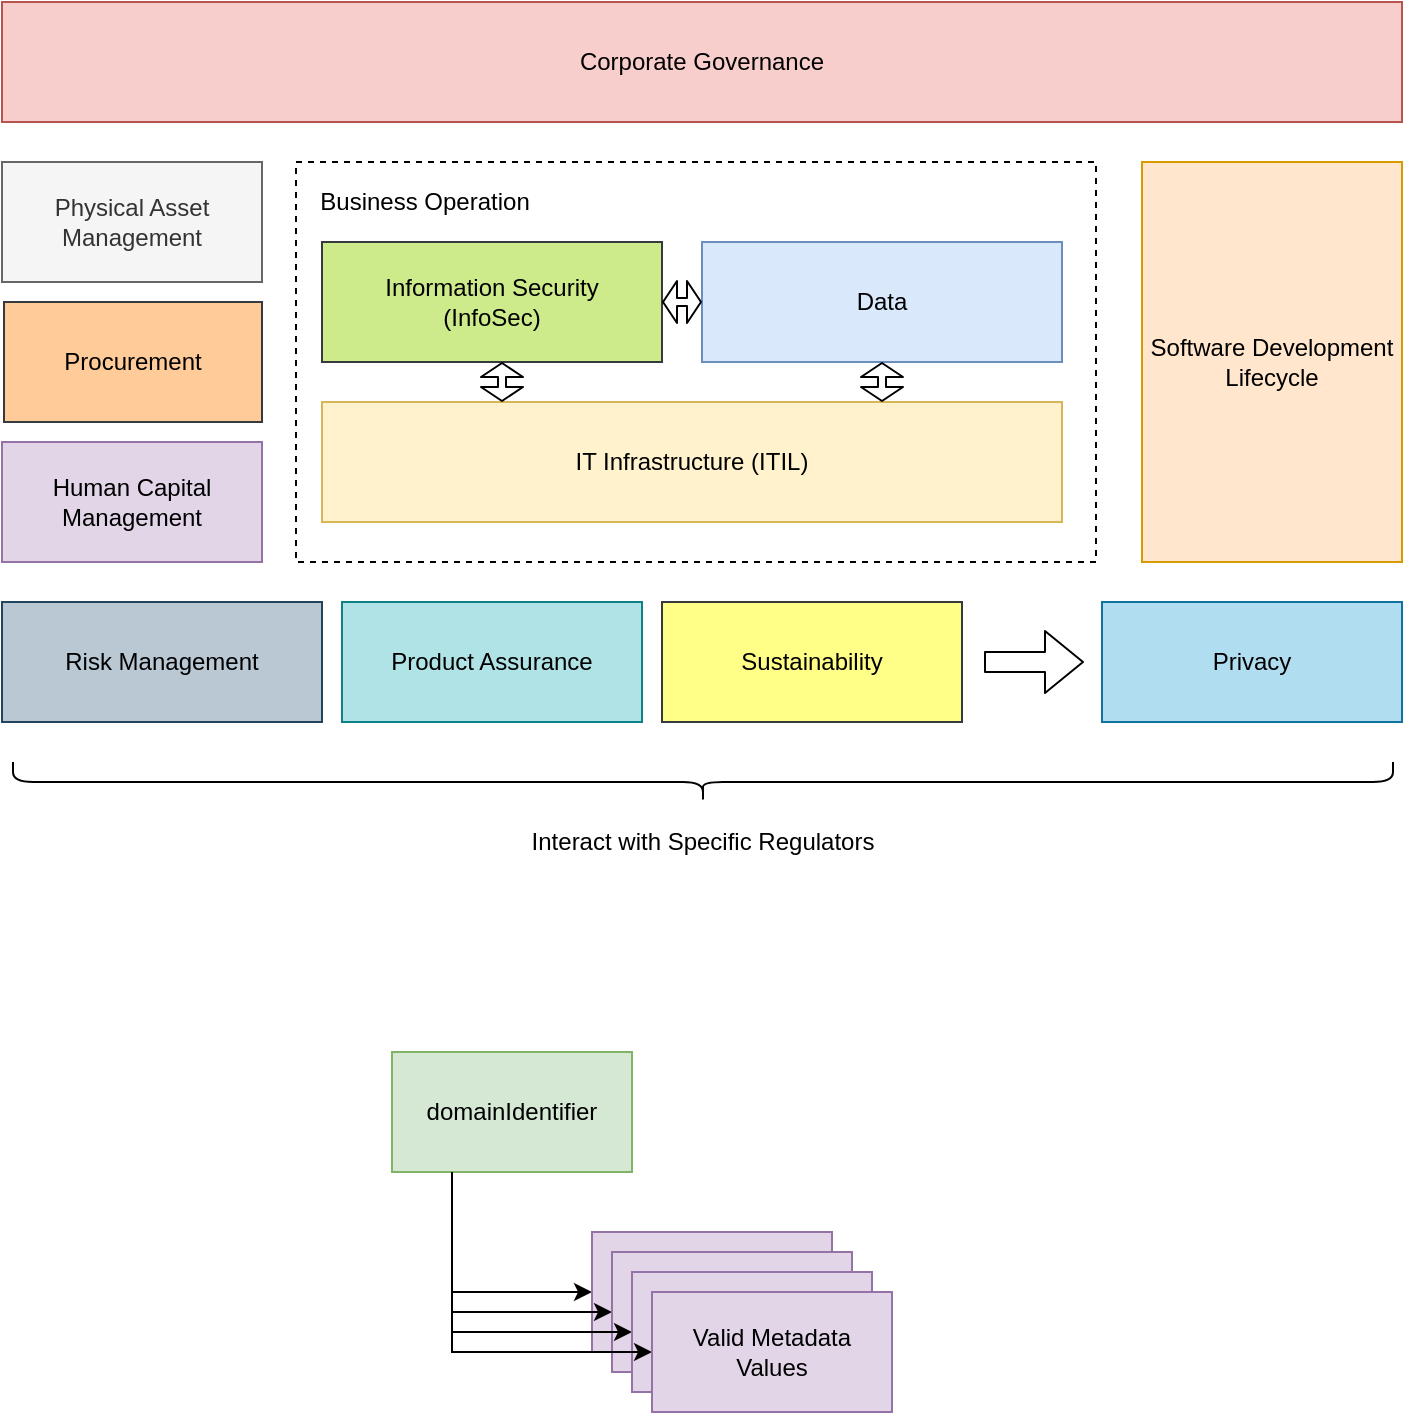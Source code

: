<mxfile version="28.0.6" pages="7">
  <diagram id="gaeeWlbyKK2-ta_VzILe" name="governance-domain">
    <mxGraphModel dx="1234" dy="827" grid="1" gridSize="10" guides="1" tooltips="1" connect="1" arrows="1" fold="1" page="1" pageScale="1" pageWidth="827" pageHeight="1169" math="0" shadow="0">
      <root>
        <mxCell id="0" />
        <mxCell id="1" parent="0" />
        <mxCell id="C-oaEAHpvK0rMkfF1TPC-7" value="" style="rounded=0;whiteSpace=wrap;html=1;dashed=1;" parent="1" vertex="1">
          <mxGeometry x="207" y="140" width="400" height="200" as="geometry" />
        </mxCell>
        <mxCell id="C-oaEAHpvK0rMkfF1TPC-1" value="IT Infrastructure (ITIL)" style="rounded=0;whiteSpace=wrap;html=1;fillColor=#fff2cc;strokeColor=#d6b656;" parent="1" vertex="1">
          <mxGeometry x="220" y="260" width="370" height="60" as="geometry" />
        </mxCell>
        <mxCell id="C-oaEAHpvK0rMkfF1TPC-2" value="Information Security&lt;br&gt;(InfoSec)" style="rounded=0;whiteSpace=wrap;html=1;fillColor=#cdeb8b;strokeColor=#36393d;" parent="1" vertex="1">
          <mxGeometry x="220" y="180" width="170" height="60" as="geometry" />
        </mxCell>
        <mxCell id="C-oaEAHpvK0rMkfF1TPC-3" value="Data" style="rounded=0;whiteSpace=wrap;html=1;fillColor=#dae8fc;strokeColor=#6c8ebf;" parent="1" vertex="1">
          <mxGeometry x="410" y="180" width="180" height="60" as="geometry" />
        </mxCell>
        <mxCell id="C-oaEAHpvK0rMkfF1TPC-4" value="" style="shape=flexArrow;endArrow=classic;startArrow=classic;html=1;width=4;endSize=2;startSize=2;endWidth=16;startWidth=16;" parent="1" edge="1">
          <mxGeometry width="50" height="50" relative="1" as="geometry">
            <mxPoint x="310" y="260" as="sourcePoint" />
            <mxPoint x="310" y="240" as="targetPoint" />
          </mxGeometry>
        </mxCell>
        <mxCell id="C-oaEAHpvK0rMkfF1TPC-5" value="" style="shape=flexArrow;endArrow=classic;startArrow=classic;html=1;width=4;endSize=2;startSize=2;endWidth=16;startWidth=16;entryX=1;entryY=0.5;entryDx=0;entryDy=0;" parent="1" source="C-oaEAHpvK0rMkfF1TPC-3" target="C-oaEAHpvK0rMkfF1TPC-2" edge="1">
          <mxGeometry width="50" height="50" relative="1" as="geometry">
            <mxPoint x="411" y="270" as="sourcePoint" />
            <mxPoint x="411" y="250" as="targetPoint" />
          </mxGeometry>
        </mxCell>
        <mxCell id="C-oaEAHpvK0rMkfF1TPC-6" value="" style="shape=flexArrow;endArrow=classic;startArrow=classic;html=1;width=4;endSize=2;startSize=2;endWidth=16;startWidth=16;entryX=0.5;entryY=1;entryDx=0;entryDy=0;" parent="1" edge="1">
          <mxGeometry width="50" height="50" relative="1" as="geometry">
            <mxPoint x="500" y="260" as="sourcePoint" />
            <mxPoint x="500" y="240" as="targetPoint" />
          </mxGeometry>
        </mxCell>
        <mxCell id="C-oaEAHpvK0rMkfF1TPC-8" value="Software Development Lifecycle" style="rounded=0;whiteSpace=wrap;html=1;fillColor=#ffe6cc;strokeColor=#d79b00;" parent="1" vertex="1">
          <mxGeometry x="630" y="140" width="130" height="200" as="geometry" />
        </mxCell>
        <mxCell id="C-oaEAHpvK0rMkfF1TPC-9" value="Business Operation" style="text;html=1;align=center;verticalAlign=middle;resizable=0;points=[];autosize=1;" parent="1" vertex="1">
          <mxGeometry x="211" y="150" width="120" height="20" as="geometry" />
        </mxCell>
        <mxCell id="C-oaEAHpvK0rMkfF1TPC-10" value="Physical Asset Management" style="rounded=0;whiteSpace=wrap;html=1;fillColor=#f5f5f5;strokeColor=#666666;fontColor=#333333;" parent="1" vertex="1">
          <mxGeometry x="60" y="140" width="130" height="60" as="geometry" />
        </mxCell>
        <mxCell id="C-oaEAHpvK0rMkfF1TPC-11" value="Corporate Governance" style="rounded=0;whiteSpace=wrap;html=1;fillColor=#f8cecc;strokeColor=#b85450;" parent="1" vertex="1">
          <mxGeometry x="60" y="60" width="700" height="60" as="geometry" />
        </mxCell>
        <mxCell id="C-oaEAHpvK0rMkfF1TPC-12" value="Risk Management" style="rounded=0;whiteSpace=wrap;html=1;fillColor=#bac8d3;strokeColor=#23445d;" parent="1" vertex="1">
          <mxGeometry x="60" y="360" width="160" height="60" as="geometry" />
        </mxCell>
        <mxCell id="C-oaEAHpvK0rMkfF1TPC-13" value="Privacy" style="rounded=0;whiteSpace=wrap;html=1;fillColor=#b1ddf0;strokeColor=#10739e;" parent="1" vertex="1">
          <mxGeometry x="610" y="360" width="150" height="60" as="geometry" />
        </mxCell>
        <mxCell id="C-oaEAHpvK0rMkfF1TPC-14" value="Human Capital Management" style="rounded=0;whiteSpace=wrap;html=1;fillColor=#e1d5e7;strokeColor=#9673a6;" parent="1" vertex="1">
          <mxGeometry x="60" y="280" width="130" height="60" as="geometry" />
        </mxCell>
        <mxCell id="C-oaEAHpvK0rMkfF1TPC-16" value="Product Assurance" style="rounded=0;whiteSpace=wrap;html=1;fillColor=#b0e3e6;strokeColor=#0e8088;" parent="1" vertex="1">
          <mxGeometry x="230" y="360" width="150" height="60" as="geometry" />
        </mxCell>
        <mxCell id="C-oaEAHpvK0rMkfF1TPC-17" value="" style="shape=flexArrow;endArrow=classic;html=1;" parent="1" edge="1">
          <mxGeometry width="50" height="50" relative="1" as="geometry">
            <mxPoint x="551" y="390" as="sourcePoint" />
            <mxPoint x="601" y="390" as="targetPoint" />
          </mxGeometry>
        </mxCell>
        <mxCell id="kPFV_AxmHM7f57g5Ddm_-1" value="Procurement" style="rounded=0;whiteSpace=wrap;html=1;fillColor=#ffcc99;strokeColor=#36393d;" parent="1" vertex="1">
          <mxGeometry x="61" y="210" width="129" height="60" as="geometry" />
        </mxCell>
        <mxCell id="xlRSKIG04zrQvoS2Wg5K-1" value="Sustainability" style="rounded=0;whiteSpace=wrap;html=1;fillColor=#ffff88;strokeColor=#36393d;" parent="1" vertex="1">
          <mxGeometry x="390" y="360" width="150" height="60" as="geometry" />
        </mxCell>
        <mxCell id="xlRSKIG04zrQvoS2Wg5K-2" value="" style="shape=curlyBracket;whiteSpace=wrap;html=1;rounded=1;fontColor=#000000;align=center;rotation=-90;" parent="1" vertex="1">
          <mxGeometry x="400.5" y="105" width="20" height="690" as="geometry" />
        </mxCell>
        <mxCell id="xlRSKIG04zrQvoS2Wg5K-3" value="Interact with Specific Regulators" style="text;html=1;align=center;verticalAlign=middle;resizable=0;points=[];autosize=1;fontColor=#000000;" parent="1" vertex="1">
          <mxGeometry x="315" y="470" width="190" height="20" as="geometry" />
        </mxCell>
        <mxCell id="0RXOnSef8UXWCk25OGyF-1" value="" style="edgeStyle=orthogonalEdgeStyle;rounded=0;orthogonalLoop=1;jettySize=auto;html=1;exitX=0.25;exitY=1;exitDx=0;exitDy=0;entryX=0;entryY=0.5;entryDx=0;entryDy=0;" parent="1" source="0RXOnSef8UXWCk25OGyF-2" target="0RXOnSef8UXWCk25OGyF-3" edge="1">
          <mxGeometry relative="1" as="geometry" />
        </mxCell>
        <mxCell id="0RXOnSef8UXWCk25OGyF-2" value="domainIdentifier" style="rounded=0;whiteSpace=wrap;html=1;fillColor=#d5e8d4;strokeColor=#82b366;" parent="1" vertex="1">
          <mxGeometry x="255" y="585" width="120" height="60" as="geometry" />
        </mxCell>
        <mxCell id="0RXOnSef8UXWCk25OGyF-3" value="Governance&lt;br&gt;Domain&lt;br&gt;Definition" style="rounded=0;whiteSpace=wrap;html=1;fillColor=#e1d5e7;strokeColor=#9673a6;" parent="1" vertex="1">
          <mxGeometry x="355" y="675" width="120" height="60" as="geometry" />
        </mxCell>
        <mxCell id="0RXOnSef8UXWCk25OGyF-4" value="" style="edgeStyle=orthogonalEdgeStyle;rounded=0;orthogonalLoop=1;jettySize=auto;html=1;exitX=0.25;exitY=1;exitDx=0;exitDy=0;entryX=0;entryY=0.5;entryDx=0;entryDy=0;" parent="1" source="0RXOnSef8UXWCk25OGyF-2" target="0RXOnSef8UXWCk25OGyF-5" edge="1">
          <mxGeometry relative="1" as="geometry">
            <mxPoint x="295" y="655" as="sourcePoint" />
          </mxGeometry>
        </mxCell>
        <mxCell id="0RXOnSef8UXWCk25OGyF-5" value="Governance&lt;br&gt;Domain&lt;br&gt;Definition" style="rounded=0;whiteSpace=wrap;html=1;fillColor=#e1d5e7;strokeColor=#9673a6;" parent="1" vertex="1">
          <mxGeometry x="365" y="685" width="120" height="60" as="geometry" />
        </mxCell>
        <mxCell id="0RXOnSef8UXWCk25OGyF-6" value="" style="edgeStyle=orthogonalEdgeStyle;rounded=0;orthogonalLoop=1;jettySize=auto;html=1;exitX=0.25;exitY=1;exitDx=0;exitDy=0;entryX=0;entryY=0.5;entryDx=0;entryDy=0;" parent="1" source="0RXOnSef8UXWCk25OGyF-2" target="0RXOnSef8UXWCk25OGyF-7" edge="1">
          <mxGeometry relative="1" as="geometry">
            <mxPoint x="305" y="665" as="sourcePoint" />
          </mxGeometry>
        </mxCell>
        <mxCell id="0RXOnSef8UXWCk25OGyF-7" value="Governance&lt;br&gt;Domain&lt;br&gt;Definition" style="rounded=0;whiteSpace=wrap;html=1;fillColor=#e1d5e7;strokeColor=#9673a6;" parent="1" vertex="1">
          <mxGeometry x="375" y="695" width="120" height="60" as="geometry" />
        </mxCell>
        <mxCell id="0RXOnSef8UXWCk25OGyF-8" value="" style="edgeStyle=orthogonalEdgeStyle;rounded=0;orthogonalLoop=1;jettySize=auto;html=1;exitX=0.25;exitY=1;exitDx=0;exitDy=0;entryX=0;entryY=0.5;entryDx=0;entryDy=0;" parent="1" source="0RXOnSef8UXWCk25OGyF-2" target="0RXOnSef8UXWCk25OGyF-9" edge="1">
          <mxGeometry relative="1" as="geometry">
            <mxPoint x="315" y="675" as="sourcePoint" />
          </mxGeometry>
        </mxCell>
        <mxCell id="0RXOnSef8UXWCk25OGyF-9" value="Valid Metadata Values" style="rounded=0;whiteSpace=wrap;html=1;fillColor=#e1d5e7;strokeColor=#9673a6;" parent="1" vertex="1">
          <mxGeometry x="385" y="705" width="120" height="60" as="geometry" />
        </mxCell>
      </root>
    </mxGraphModel>
  </diagram>
  <diagram id="mArv101Qo0KCMiXSAoCN" name="bridging-to-organization">
    <mxGraphModel dx="2888" dy="803" grid="1" gridSize="10" guides="1" tooltips="1" connect="1" arrows="1" fold="1" page="1" pageScale="1" pageWidth="827" pageHeight="1169" math="0" shadow="0">
      <root>
        <mxCell id="S5lS58ZmbvXcH93iUld8-0" />
        <mxCell id="S5lS58ZmbvXcH93iUld8-1" parent="S5lS58ZmbvXcH93iUld8-0" />
        <mxCell id="HSuAFZtVlVhFSwjklLyr-35" value="Ownership" style="rounded=1;whiteSpace=wrap;html=1;verticalAlign=top;fillColor=#d5e8d4;strokeColor=#82b366;fontStyle=2" parent="S5lS58ZmbvXcH93iUld8-1" vertex="1">
          <mxGeometry x="305" y="1770" width="120" height="60" as="geometry" />
        </mxCell>
        <mxCell id="Gn1W2-aZ5OwGCIdrwuAJ-21" style="edgeStyle=orthogonalEdgeStyle;rounded=0;orthogonalLoop=1;jettySize=auto;html=1;endArrow=none;endFill=0;startArrow=classic;startFill=1;" parent="S5lS58ZmbvXcH93iUld8-1" source="Gn1W2-aZ5OwGCIdrwuAJ-19" target="Gn1W2-aZ5OwGCIdrwuAJ-20" edge="1">
          <mxGeometry relative="1" as="geometry" />
        </mxCell>
        <mxCell id="Gn1W2-aZ5OwGCIdrwuAJ-19" value="Person" style="rounded=0;whiteSpace=wrap;html=1;fillColor=#ffcccc;strokeColor=#36393d;" parent="S5lS58ZmbvXcH93iUld8-1" vertex="1">
          <mxGeometry x="330" y="1040" width="120" height="60" as="geometry" />
        </mxCell>
        <mxCell id="SvXJNw_EpKfDOxpm60yK-2" style="edgeStyle=orthogonalEdgeStyle;rounded=0;orthogonalLoop=1;jettySize=auto;html=1;exitX=1;exitY=0.5;exitDx=0;exitDy=0;entryX=0;entryY=0.5;entryDx=0;entryDy=0;" parent="S5lS58ZmbvXcH93iUld8-1" source="Gn1W2-aZ5OwGCIdrwuAJ-20" target="zBBcURGomCsQESkad2il-0" edge="1">
          <mxGeometry relative="1" as="geometry" />
        </mxCell>
        <mxCell id="Gn1W2-aZ5OwGCIdrwuAJ-20" value="PersonRole" style="rounded=0;whiteSpace=wrap;html=1;fillColor=#d80073;strokeColor=#A50040;dashed=1;opacity=40;verticalAlign=top;align=left;" parent="S5lS58ZmbvXcH93iUld8-1" vertex="1">
          <mxGeometry x="100" y="620" width="580" height="350" as="geometry" />
        </mxCell>
        <mxCell id="Gn1W2-aZ5OwGCIdrwuAJ-22" value="Community Member" style="rounded=0;whiteSpace=wrap;html=1;fillColor=#d80073;strokeColor=#A50040;fontColor=#ffffff;" parent="S5lS58ZmbvXcH93iUld8-1" vertex="1">
          <mxGeometry x="120" y="880" width="120" height="60" as="geometry" />
        </mxCell>
        <mxCell id="Gn1W2-aZ5OwGCIdrwuAJ-23" value="Team Leader" style="rounded=0;whiteSpace=wrap;html=1;fillColor=#d80073;strokeColor=#A50040;fontColor=#ffffff;" parent="S5lS58ZmbvXcH93iUld8-1" vertex="1">
          <mxGeometry x="120" y="670" width="120" height="60" as="geometry" />
        </mxCell>
        <mxCell id="Gn1W2-aZ5OwGCIdrwuAJ-24" value="Team Member" style="rounded=0;whiteSpace=wrap;html=1;fillColor=#d80073;strokeColor=#A50040;fontColor=#ffffff;" parent="S5lS58ZmbvXcH93iUld8-1" vertex="1">
          <mxGeometry x="120" y="740" width="120" height="60" as="geometry" />
        </mxCell>
        <mxCell id="Gn1W2-aZ5OwGCIdrwuAJ-26" value="Subject Area Owner" style="rounded=0;whiteSpace=wrap;html=1;fillColor=#d5e8d4;strokeColor=#82b366;" parent="S5lS58ZmbvXcH93iUld8-1" vertex="1">
          <mxGeometry x="260" y="740" width="120" height="60" as="geometry" />
        </mxCell>
        <mxCell id="Gn1W2-aZ5OwGCIdrwuAJ-27" value="Asset Owner" style="rounded=0;whiteSpace=wrap;html=1;fillColor=#d5e8d4;strokeColor=#82b366;" parent="S5lS58ZmbvXcH93iUld8-1" vertex="1">
          <mxGeometry x="540" y="670" width="120" height="60" as="geometry" />
        </mxCell>
        <mxCell id="Gn1W2-aZ5OwGCIdrwuAJ-28" value="Project Manager" style="rounded=0;whiteSpace=wrap;html=1;fillColor=#d80073;strokeColor=#A50040;fontColor=#ffffff;" parent="S5lS58ZmbvXcH93iUld8-1" vertex="1">
          <mxGeometry x="120" y="810" width="120" height="60" as="geometry" />
        </mxCell>
        <mxCell id="Gn1W2-aZ5OwGCIdrwuAJ-29" value="Governance Officer" style="rounded=0;whiteSpace=wrap;html=1;fillColor=#d5e8d4;strokeColor=#82b366;" parent="S5lS58ZmbvXcH93iUld8-1" vertex="1">
          <mxGeometry x="260" y="670" width="120" height="60" as="geometry" />
        </mxCell>
        <mxCell id="zBBcURGomCsQESkad2il-0" value="Governance Responsibility" style="rounded=0;whiteSpace=wrap;html=1;fillColor=#d5e8d4;strokeColor=#82b366;" parent="S5lS58ZmbvXcH93iUld8-1" vertex="1">
          <mxGeometry x="940" y="765" width="120" height="60" as="geometry" />
        </mxCell>
        <mxCell id="XGi_D6NWaEpHZE_63l0V-20" style="edgeStyle=orthogonalEdgeStyle;rounded=0;orthogonalLoop=1;jettySize=auto;html=1;fontColor=#000000;entryX=1;entryY=0.5;entryDx=0;entryDy=0;" parent="S5lS58ZmbvXcH93iUld8-1" source="CWZZDIOuJSXqdEuWvzJb-0" target="CWZZDIOuJSXqdEuWvzJb-1" edge="1">
          <mxGeometry relative="1" as="geometry" />
        </mxCell>
        <mxCell id="CWZZDIOuJSXqdEuWvzJb-0" value="GovernanceProject" style="rounded=0;whiteSpace=wrap;html=1;fillColor=#cce5ff;strokeColor=#36393d;" parent="S5lS58ZmbvXcH93iUld8-1" vertex="1">
          <mxGeometry x="750" y="270" width="120" height="60" as="geometry" />
        </mxCell>
        <mxCell id="CWZZDIOuJSXqdEuWvzJb-1" value="Governance&lt;br&gt;Domain&lt;br&gt;Community" style="rounded=0;whiteSpace=wrap;html=1;fillColor=#ffcc99;strokeColor=#36393d;" parent="S5lS58ZmbvXcH93iUld8-1" vertex="1">
          <mxGeometry x="470" y="270" width="120" height="60" as="geometry" />
        </mxCell>
        <mxCell id="HbArgZ2DT7pxj9izJISd-10" style="edgeStyle=orthogonalEdgeStyle;rounded=0;orthogonalLoop=1;jettySize=auto;html=1;exitX=0.5;exitY=0;exitDx=0;exitDy=0;entryX=0.75;entryY=1;entryDx=0;entryDy=0;" edge="1" parent="S5lS58ZmbvXcH93iUld8-1" source="CWZZDIOuJSXqdEuWvzJb-3" target="CWZZDIOuJSXqdEuWvzJb-0">
          <mxGeometry relative="1" as="geometry" />
        </mxCell>
        <mxCell id="CWZZDIOuJSXqdEuWvzJb-3" value="Team" style="rounded=0;whiteSpace=wrap;html=1;fillColor=#ffcccc;strokeColor=#36393d;" parent="S5lS58ZmbvXcH93iUld8-1" vertex="1">
          <mxGeometry x="830" y="400" width="120" height="60" as="geometry" />
        </mxCell>
        <mxCell id="HbArgZ2DT7pxj9izJISd-7" style="edgeStyle=orthogonalEdgeStyle;rounded=0;orthogonalLoop=1;jettySize=auto;html=1;exitX=0.5;exitY=0;exitDx=0;exitDy=0;entryX=0.25;entryY=1;entryDx=0;entryDy=0;" edge="1" parent="S5lS58ZmbvXcH93iUld8-1" source="CWZZDIOuJSXqdEuWvzJb-9" target="CWZZDIOuJSXqdEuWvzJb-0">
          <mxGeometry relative="1" as="geometry" />
        </mxCell>
        <mxCell id="CWZZDIOuJSXqdEuWvzJb-9" value="Project&lt;div&gt;Manager&lt;/div&gt;" style="rounded=0;whiteSpace=wrap;html=1;fillColor=#d80073;strokeColor=#A50040;verticalAlign=middle;align=center;fontColor=#FFFFFF;" parent="S5lS58ZmbvXcH93iUld8-1" vertex="1">
          <mxGeometry x="670" y="400" width="120" height="60" as="geometry" />
        </mxCell>
        <mxCell id="CWZZDIOuJSXqdEuWvzJb-11" value="AssignmentScope" style="text;html=1;align=center;verticalAlign=middle;resizable=0;points=[];autosize=1;strokeColor=none;fillColor=none;fontColor=#000000;" parent="S5lS58ZmbvXcH93iUld8-1" vertex="1">
          <mxGeometry x="655" y="335" width="120" height="30" as="geometry" />
        </mxCell>
        <mxCell id="HbArgZ2DT7pxj9izJISd-9" style="edgeStyle=orthogonalEdgeStyle;rounded=0;orthogonalLoop=1;jettySize=auto;html=1;exitX=0.5;exitY=0;exitDx=0;exitDy=0;entryX=0.75;entryY=1;entryDx=0;entryDy=0;" edge="1" parent="S5lS58ZmbvXcH93iUld8-1" source="CWZZDIOuJSXqdEuWvzJb-14" target="CWZZDIOuJSXqdEuWvzJb-0">
          <mxGeometry relative="1" as="geometry" />
        </mxCell>
        <mxCell id="CWZZDIOuJSXqdEuWvzJb-14" value="Team" style="rounded=0;whiteSpace=wrap;html=1;fillColor=#ffcccc;strokeColor=#36393d;" parent="S5lS58ZmbvXcH93iUld8-1" vertex="1">
          <mxGeometry x="840" y="410" width="120" height="60" as="geometry" />
        </mxCell>
        <mxCell id="HbArgZ2DT7pxj9izJISd-8" style="edgeStyle=orthogonalEdgeStyle;rounded=0;orthogonalLoop=1;jettySize=auto;html=1;exitX=0.5;exitY=0;exitDx=0;exitDy=0;entryX=0.75;entryY=1;entryDx=0;entryDy=0;" edge="1" parent="S5lS58ZmbvXcH93iUld8-1" source="CWZZDIOuJSXqdEuWvzJb-16" target="CWZZDIOuJSXqdEuWvzJb-0">
          <mxGeometry relative="1" as="geometry" />
        </mxCell>
        <mxCell id="CWZZDIOuJSXqdEuWvzJb-16" value="TeamMembers" style="rounded=0;whiteSpace=wrap;html=1;fillColor=#ffcccc;strokeColor=#36393d;" parent="S5lS58ZmbvXcH93iUld8-1" vertex="1">
          <mxGeometry x="850" y="420" width="120" height="60" as="geometry" />
        </mxCell>
        <mxCell id="CWZZDIOuJSXqdEuWvzJb-17" value="AssignmentScope" style="text;html=1;align=center;verticalAlign=middle;resizable=0;points=[];autosize=1;strokeColor=none;fillColor=none;fontColor=#000000;" parent="S5lS58ZmbvXcH93iUld8-1" vertex="1">
          <mxGeometry x="835" y="335" width="120" height="30" as="geometry" />
        </mxCell>
        <mxCell id="XGi_D6NWaEpHZE_63l0V-3" value="Project" style="rounded=0;whiteSpace=wrap;html=1;fillColor=#cce5ff;strokeColor=#36393d;" parent="S5lS58ZmbvXcH93iUld8-1" vertex="1">
          <mxGeometry x="1100" y="170" width="120" height="60" as="geometry" />
        </mxCell>
        <mxCell id="XGi_D6NWaEpHZE_63l0V-4" value="Project" style="rounded=0;whiteSpace=wrap;html=1;fillColor=#cce5ff;strokeColor=#36393d;" parent="S5lS58ZmbvXcH93iUld8-1" vertex="1">
          <mxGeometry x="1110" y="180" width="120" height="60" as="geometry" />
        </mxCell>
        <mxCell id="XGi_D6NWaEpHZE_63l0V-5" value="Governance&lt;br&gt;Project" style="rounded=0;whiteSpace=wrap;html=1;fillColor=#cce5ff;strokeColor=#36393d;" parent="S5lS58ZmbvXcH93iUld8-1" vertex="1">
          <mxGeometry x="1120" y="190" width="120" height="60" as="geometry" />
        </mxCell>
        <mxCell id="XGi_D6NWaEpHZE_63l0V-7" style="edgeStyle=orthogonalEdgeStyle;rounded=0;orthogonalLoop=1;jettySize=auto;html=1;entryX=0;entryY=0.5;entryDx=0;entryDy=0;fontColor=#000000;" parent="S5lS58ZmbvXcH93iUld8-1" source="XGi_D6NWaEpHZE_63l0V-6" target="XGi_D6NWaEpHZE_63l0V-3" edge="1">
          <mxGeometry relative="1" as="geometry" />
        </mxCell>
        <mxCell id="XGi_D6NWaEpHZE_63l0V-8" style="edgeStyle=orthogonalEdgeStyle;rounded=0;orthogonalLoop=1;jettySize=auto;html=1;exitX=0.5;exitY=1;exitDx=0;exitDy=0;entryX=0;entryY=0.5;entryDx=0;entryDy=0;fontColor=#000000;" parent="S5lS58ZmbvXcH93iUld8-1" source="XGi_D6NWaEpHZE_63l0V-6" target="XGi_D6NWaEpHZE_63l0V-4" edge="1">
          <mxGeometry relative="1" as="geometry" />
        </mxCell>
        <mxCell id="XGi_D6NWaEpHZE_63l0V-9" style="edgeStyle=orthogonalEdgeStyle;rounded=0;orthogonalLoop=1;jettySize=auto;html=1;exitX=0.5;exitY=1;exitDx=0;exitDy=0;entryX=0;entryY=0.5;entryDx=0;entryDy=0;fontColor=#000000;" parent="S5lS58ZmbvXcH93iUld8-1" source="XGi_D6NWaEpHZE_63l0V-6" target="XGi_D6NWaEpHZE_63l0V-5" edge="1">
          <mxGeometry relative="1" as="geometry" />
        </mxCell>
        <mxCell id="XGi_D6NWaEpHZE_63l0V-6" value="&lt;b&gt;Governance&lt;br&gt;Campaign&lt;/b&gt;" style="rounded=0;whiteSpace=wrap;html=1;fillColor=#cce5ff;strokeColor=#36393d;" parent="S5lS58ZmbvXcH93iUld8-1" vertex="1">
          <mxGeometry x="1000" y="80" width="120" height="60" as="geometry" />
        </mxCell>
        <mxCell id="XGi_D6NWaEpHZE_63l0V-10" value="Project" style="rounded=0;whiteSpace=wrap;html=1;fillColor=#cce5ff;strokeColor=#36393d;" parent="S5lS58ZmbvXcH93iUld8-1" vertex="1">
          <mxGeometry x="1190" y="270" width="120" height="60" as="geometry" />
        </mxCell>
        <mxCell id="XGi_D6NWaEpHZE_63l0V-11" value="Project" style="rounded=0;whiteSpace=wrap;html=1;fillColor=#cce5ff;strokeColor=#36393d;" parent="S5lS58ZmbvXcH93iUld8-1" vertex="1">
          <mxGeometry x="1200" y="280" width="120" height="60" as="geometry" />
        </mxCell>
        <mxCell id="XGi_D6NWaEpHZE_63l0V-17" style="edgeStyle=orthogonalEdgeStyle;rounded=0;orthogonalLoop=1;jettySize=auto;html=1;exitX=0.25;exitY=1;exitDx=0;exitDy=0;entryX=0;entryY=0.5;entryDx=0;entryDy=0;fontColor=#000000;" parent="S5lS58ZmbvXcH93iUld8-1" source="XGi_D6NWaEpHZE_63l0V-12" target="XGi_D6NWaEpHZE_63l0V-16" edge="1">
          <mxGeometry relative="1" as="geometry" />
        </mxCell>
        <mxCell id="XGi_D6NWaEpHZE_63l0V-12" value="Governance Task" style="rounded=0;whiteSpace=wrap;html=1;fillColor=#cce5ff;strokeColor=#36393d;fontStyle=2" parent="S5lS58ZmbvXcH93iUld8-1" vertex="1">
          <mxGeometry x="1210" y="290" width="120" height="60" as="geometry" />
        </mxCell>
        <mxCell id="XGi_D6NWaEpHZE_63l0V-13" style="edgeStyle=orthogonalEdgeStyle;rounded=0;orthogonalLoop=1;jettySize=auto;html=1;exitX=0.25;exitY=1;exitDx=0;exitDy=0;entryX=0;entryY=0.5;entryDx=0;entryDy=0;fontColor=#000000;" parent="S5lS58ZmbvXcH93iUld8-1" source="XGi_D6NWaEpHZE_63l0V-5" target="XGi_D6NWaEpHZE_63l0V-10" edge="1">
          <mxGeometry relative="1" as="geometry" />
        </mxCell>
        <mxCell id="XGi_D6NWaEpHZE_63l0V-14" style="edgeStyle=orthogonalEdgeStyle;rounded=0;orthogonalLoop=1;jettySize=auto;html=1;exitX=0.25;exitY=1;exitDx=0;exitDy=0;entryX=0;entryY=0.5;entryDx=0;entryDy=0;fontColor=#000000;" parent="S5lS58ZmbvXcH93iUld8-1" source="XGi_D6NWaEpHZE_63l0V-5" target="XGi_D6NWaEpHZE_63l0V-11" edge="1">
          <mxGeometry relative="1" as="geometry" />
        </mxCell>
        <mxCell id="XGi_D6NWaEpHZE_63l0V-15" style="edgeStyle=orthogonalEdgeStyle;rounded=0;orthogonalLoop=1;jettySize=auto;html=1;exitX=0.25;exitY=1;exitDx=0;exitDy=0;entryX=0;entryY=0.5;entryDx=0;entryDy=0;fontColor=#000000;" parent="S5lS58ZmbvXcH93iUld8-1" source="XGi_D6NWaEpHZE_63l0V-5" target="XGi_D6NWaEpHZE_63l0V-12" edge="1">
          <mxGeometry relative="1" as="geometry" />
        </mxCell>
        <mxCell id="XGi_D6NWaEpHZE_63l0V-16" value="Task" style="rounded=0;whiteSpace=wrap;html=1;fillColor=#cce5ff;strokeColor=#36393d;" parent="S5lS58ZmbvXcH93iUld8-1" vertex="1">
          <mxGeometry x="1270" y="370" width="120" height="60" as="geometry" />
        </mxCell>
        <mxCell id="XGi_D6NWaEpHZE_63l0V-18" style="edgeStyle=orthogonalEdgeStyle;rounded=0;orthogonalLoop=1;jettySize=auto;html=1;exitX=0.25;exitY=1;exitDx=0;exitDy=0;entryX=0;entryY=0.5;entryDx=0;entryDy=0;fontColor=#000000;" parent="S5lS58ZmbvXcH93iUld8-1" source="XGi_D6NWaEpHZE_63l0V-12" target="XGi_D6NWaEpHZE_63l0V-19" edge="1">
          <mxGeometry relative="1" as="geometry">
            <mxPoint x="1250" y="360" as="sourcePoint" />
          </mxGeometry>
        </mxCell>
        <mxCell id="XGi_D6NWaEpHZE_63l0V-19" value="GovernanceTask" style="rounded=0;whiteSpace=wrap;html=1;fillColor=#cce5ff;strokeColor=#36393d;fontStyle=2" parent="S5lS58ZmbvXcH93iUld8-1" vertex="1">
          <mxGeometry x="1280" y="380" width="120" height="60" as="geometry" />
        </mxCell>
        <mxCell id="XGi_D6NWaEpHZE_63l0V-21" value="Stakeholders" style="text;html=1;align=center;verticalAlign=middle;resizable=0;points=[];autosize=1;strokeColor=none;fillColor=none;fontColor=#000000;" parent="S5lS58ZmbvXcH93iUld8-1" vertex="1">
          <mxGeometry x="600" y="280" width="90" height="20" as="geometry" />
        </mxCell>
        <mxCell id="XGi_D6NWaEpHZE_63l0V-22" value="Project&lt;br&gt;Hierarchy" style="text;html=1;align=center;verticalAlign=middle;resizable=0;points=[];autosize=1;strokeColor=none;fillColor=none;fontColor=#000000;" parent="S5lS58ZmbvXcH93iUld8-1" vertex="1">
          <mxGeometry x="1020" y="240" width="70" height="30" as="geometry" />
        </mxCell>
        <mxCell id="SvXJNw_EpKfDOxpm60yK-0" value="Component Owner" style="rounded=0;whiteSpace=wrap;html=1;fillColor=#d5e8d4;strokeColor=#82b366;" parent="S5lS58ZmbvXcH93iUld8-1" vertex="1">
          <mxGeometry x="540" y="740" width="120" height="60" as="geometry" />
        </mxCell>
        <mxCell id="SvXJNw_EpKfDOxpm60yK-1" value="Data Item Owner" style="rounded=0;whiteSpace=wrap;html=1;fillColor=#d5e8d4;strokeColor=#82b366;" parent="S5lS58ZmbvXcH93iUld8-1" vertex="1">
          <mxGeometry x="540" y="810" width="120" height="60" as="geometry" />
        </mxCell>
        <mxCell id="SvXJNw_EpKfDOxpm60yK-3" value="PersonRoleAppointment" style="text;html=1;align=center;verticalAlign=middle;resizable=0;points=[];autosize=1;strokeColor=none;fillColor=none;" parent="S5lS58ZmbvXcH93iUld8-1" vertex="1">
          <mxGeometry x="400" y="1000" width="150" height="20" as="geometry" />
        </mxCell>
        <mxCell id="SvXJNw_EpKfDOxpm60yK-4" value="GovernedBy" style="text;html=1;align=center;verticalAlign=middle;resizable=0;points=[];autosize=1;strokeColor=none;fillColor=none;" parent="S5lS58ZmbvXcH93iUld8-1" vertex="1">
          <mxGeometry x="785" y="765" width="90" height="30" as="geometry" />
        </mxCell>
        <mxCell id="SvXJNw_EpKfDOxpm60yK-6" value="Governance&lt;br&gt;Domain&lt;br&gt;Community" style="rounded=0;whiteSpace=wrap;html=1;fillColor=#ffcc99;strokeColor=#36393d;" parent="S5lS58ZmbvXcH93iUld8-1" vertex="1">
          <mxGeometry x="-780" y="220" width="120" height="60" as="geometry" />
        </mxCell>
        <mxCell id="HbArgZ2DT7pxj9izJISd-0" style="edgeStyle=orthogonalEdgeStyle;rounded=0;orthogonalLoop=1;jettySize=auto;html=1;exitX=0.5;exitY=0;exitDx=0;exitDy=0;" edge="1" parent="S5lS58ZmbvXcH93iUld8-1" source="SvXJNw_EpKfDOxpm60yK-7" target="SvXJNw_EpKfDOxpm60yK-6">
          <mxGeometry relative="1" as="geometry" />
        </mxCell>
        <mxCell id="SvXJNw_EpKfDOxpm60yK-7" value="PersonRole" style="rounded=0;whiteSpace=wrap;html=1;fillColor=#d80073;strokeColor=#A50040;verticalAlign=middle;align=center;fontColor=#FFFFFF;" parent="S5lS58ZmbvXcH93iUld8-1" vertex="1">
          <mxGeometry x="-790" y="350" width="120" height="70" as="geometry" />
        </mxCell>
        <mxCell id="HbArgZ2DT7pxj9izJISd-1" style="edgeStyle=orthogonalEdgeStyle;rounded=0;orthogonalLoop=1;jettySize=auto;html=1;" edge="1" parent="S5lS58ZmbvXcH93iUld8-1" source="SvXJNw_EpKfDOxpm60yK-9" target="SvXJNw_EpKfDOxpm60yK-6">
          <mxGeometry relative="1" as="geometry" />
        </mxCell>
        <mxCell id="SvXJNw_EpKfDOxpm60yK-9" value="PersonRole" style="rounded=0;whiteSpace=wrap;html=1;fillColor=#d80073;strokeColor=#A50040;verticalAlign=middle;align=center;fontColor=#FFFFFF;" parent="S5lS58ZmbvXcH93iUld8-1" vertex="1">
          <mxGeometry x="-780" y="360" width="120" height="70" as="geometry" />
        </mxCell>
        <mxCell id="HbArgZ2DT7pxj9izJISd-2" style="edgeStyle=orthogonalEdgeStyle;rounded=0;orthogonalLoop=1;jettySize=auto;html=1;exitX=0.5;exitY=0;exitDx=0;exitDy=0;entryX=0.5;entryY=1;entryDx=0;entryDy=0;" edge="1" parent="S5lS58ZmbvXcH93iUld8-1" source="SvXJNw_EpKfDOxpm60yK-11" target="SvXJNw_EpKfDOxpm60yK-6">
          <mxGeometry relative="1" as="geometry" />
        </mxCell>
        <mxCell id="SvXJNw_EpKfDOxpm60yK-11" value="PersonRole" style="rounded=0;whiteSpace=wrap;html=1;fillColor=#d80073;strokeColor=#A50040;verticalAlign=middle;align=center;fontColor=#FFFFFF;" parent="S5lS58ZmbvXcH93iUld8-1" vertex="1">
          <mxGeometry x="-770" y="370" width="120" height="70" as="geometry" />
        </mxCell>
        <mxCell id="SvXJNw_EpKfDOxpm60yK-12" style="edgeStyle=orthogonalEdgeStyle;rounded=0;orthogonalLoop=1;jettySize=auto;html=1;exitX=1;exitY=0.5;exitDx=0;exitDy=0;fontColor=#000000;" parent="S5lS58ZmbvXcH93iUld8-1" source="SvXJNw_EpKfDOxpm60yK-13" target="SvXJNw_EpKfDOxpm60yK-6" edge="1">
          <mxGeometry relative="1" as="geometry" />
        </mxCell>
        <mxCell id="SvXJNw_EpKfDOxpm60yK-13" value="Governance&lt;br&gt;Domain&lt;br&gt;Valid Value" style="rounded=0;whiteSpace=wrap;html=1;fillColor=#e1d5e7;strokeColor=#9673a6;" parent="S5lS58ZmbvXcH93iUld8-1" vertex="1">
          <mxGeometry x="-1020" y="220" width="120" height="60" as="geometry" />
        </mxCell>
        <mxCell id="SvXJNw_EpKfDOxpm60yK-14" value="ResourceList" style="text;html=1;align=center;verticalAlign=middle;resizable=0;points=[];autosize=1;strokeColor=none;fillColor=none;fontColor=#000000;" parent="S5lS58ZmbvXcH93iUld8-1" vertex="1">
          <mxGeometry x="-870" y="230" width="90" height="20" as="geometry" />
        </mxCell>
        <mxCell id="vlDZHm03bhoOvKD6nU06-23" style="edgeStyle=orthogonalEdgeStyle;rounded=0;orthogonalLoop=1;jettySize=auto;html=1;exitX=0.5;exitY=1;exitDx=0;exitDy=0;dashed=1;startArrow=none;startFill=0;endArrow=none;endFill=0;" parent="S5lS58ZmbvXcH93iUld8-1" source="vlDZHm03bhoOvKD6nU06-1" edge="1">
          <mxGeometry relative="1" as="geometry">
            <mxPoint x="-470.235" y="350.0" as="targetPoint" />
          </mxGeometry>
        </mxCell>
        <mxCell id="vlDZHm03bhoOvKD6nU06-1" value="Governance&lt;br&gt;Leadership&lt;br&gt;Community" style="rounded=0;whiteSpace=wrap;html=1;fillColor=#ffcc99;strokeColor=#36393d;" parent="S5lS58ZmbvXcH93iUld8-1" vertex="1">
          <mxGeometry x="-530" y="220" width="120" height="60" as="geometry" />
        </mxCell>
        <mxCell id="vlDZHm03bhoOvKD6nU06-7" style="edgeStyle=orthogonalEdgeStyle;rounded=0;orthogonalLoop=1;jettySize=auto;html=1;exitX=0.5;exitY=1;exitDx=0;exitDy=0;fontColor=#000000;" parent="S5lS58ZmbvXcH93iUld8-1" source="vlDZHm03bhoOvKD6nU06-8" target="vlDZHm03bhoOvKD6nU06-1" edge="1">
          <mxGeometry relative="1" as="geometry" />
        </mxCell>
        <mxCell id="vlDZHm03bhoOvKD6nU06-8" value="All Governance Domain Valid Value&amp;nbsp;&lt;br&gt;&lt;i&gt;domainIdentifier = 0&lt;/i&gt;" style="rounded=0;whiteSpace=wrap;html=1;fillColor=#e1d5e7;strokeColor=#9673a6;" parent="S5lS58ZmbvXcH93iUld8-1" vertex="1">
          <mxGeometry x="-530" y="90" width="120" height="60" as="geometry" />
        </mxCell>
        <mxCell id="vlDZHm03bhoOvKD6nU06-9" value="ResourceList" style="text;html=1;align=center;verticalAlign=middle;resizable=0;points=[];autosize=1;strokeColor=none;fillColor=none;fontColor=#000000;" parent="S5lS58ZmbvXcH93iUld8-1" vertex="1">
          <mxGeometry x="-470" y="190" width="90" height="20" as="geometry" />
        </mxCell>
        <mxCell id="vlDZHm03bhoOvKD6nU06-22" style="edgeStyle=orthogonalEdgeStyle;rounded=0;orthogonalLoop=1;jettySize=auto;html=1;exitX=0.5;exitY=1;exitDx=0;exitDy=0;startArrow=none;startFill=0;endArrow=none;endFill=0;dashed=1;" parent="S5lS58ZmbvXcH93iUld8-1" source="vlDZHm03bhoOvKD6nU06-11" edge="1">
          <mxGeometry relative="1" as="geometry">
            <mxPoint x="20" y="350.0" as="targetPoint" />
          </mxGeometry>
        </mxCell>
        <mxCell id="vlDZHm03bhoOvKD6nU06-11" value="Data Governance&lt;br&gt;Domain Community" style="rounded=0;whiteSpace=wrap;html=1;fillColor=#ffcc99;strokeColor=#36393d;" parent="S5lS58ZmbvXcH93iUld8-1" vertex="1">
          <mxGeometry x="-310" y="220" width="120" height="60" as="geometry" />
        </mxCell>
        <mxCell id="HbArgZ2DT7pxj9izJISd-5" style="edgeStyle=orthogonalEdgeStyle;rounded=0;orthogonalLoop=1;jettySize=auto;html=1;exitX=0.5;exitY=0;exitDx=0;exitDy=0;" edge="1" parent="S5lS58ZmbvXcH93iUld8-1" source="vlDZHm03bhoOvKD6nU06-12" target="vlDZHm03bhoOvKD6nU06-11">
          <mxGeometry relative="1" as="geometry" />
        </mxCell>
        <mxCell id="vlDZHm03bhoOvKD6nU06-12" value="Data Governance&lt;br&gt;Project Manager" style="rounded=0;whiteSpace=wrap;html=1;fillColor=#d80073;strokeColor=#A50040;verticalAlign=middle;align=center;fontColor=#FFFFFF;" parent="S5lS58ZmbvXcH93iUld8-1" vertex="1">
          <mxGeometry x="-265" y="350" width="120" height="70" as="geometry" />
        </mxCell>
        <mxCell id="HbArgZ2DT7pxj9izJISd-3" style="edgeStyle=orthogonalEdgeStyle;rounded=0;orthogonalLoop=1;jettySize=auto;html=1;exitX=0.25;exitY=0;exitDx=0;exitDy=0;" edge="1" parent="S5lS58ZmbvXcH93iUld8-1" source="vlDZHm03bhoOvKD6nU06-14" target="vlDZHm03bhoOvKD6nU06-1">
          <mxGeometry relative="1" as="geometry" />
        </mxCell>
        <mxCell id="HbArgZ2DT7pxj9izJISd-4" style="edgeStyle=orthogonalEdgeStyle;rounded=0;orthogonalLoop=1;jettySize=auto;html=1;exitX=0.75;exitY=0;exitDx=0;exitDy=0;" edge="1" parent="S5lS58ZmbvXcH93iUld8-1" source="vlDZHm03bhoOvKD6nU06-14" target="vlDZHm03bhoOvKD6nU06-11">
          <mxGeometry relative="1" as="geometry" />
        </mxCell>
        <mxCell id="vlDZHm03bhoOvKD6nU06-14" value="Data&lt;br&gt;Governance&lt;br&gt;Officer" style="rounded=0;whiteSpace=wrap;html=1;fillColor=#d80073;strokeColor=#A50040;verticalAlign=middle;align=center;fontColor=#FFFFFF;" parent="S5lS58ZmbvXcH93iUld8-1" vertex="1">
          <mxGeometry x="-413" y="350" width="120" height="70" as="geometry" />
        </mxCell>
        <mxCell id="HbArgZ2DT7pxj9izJISd-6" style="edgeStyle=orthogonalEdgeStyle;rounded=0;orthogonalLoop=1;jettySize=auto;html=1;exitX=0.5;exitY=0;exitDx=0;exitDy=0;entryX=0.5;entryY=1;entryDx=0;entryDy=0;" edge="1" parent="S5lS58ZmbvXcH93iUld8-1" source="vlDZHm03bhoOvKD6nU06-16" target="vlDZHm03bhoOvKD6nU06-11">
          <mxGeometry relative="1" as="geometry" />
        </mxCell>
        <mxCell id="vlDZHm03bhoOvKD6nU06-16" value="Data Steward" style="rounded=0;whiteSpace=wrap;html=1;fillColor=#d80073;strokeColor=#A50040;verticalAlign=middle;align=center;fontColor=#FFFFFF;" parent="S5lS58ZmbvXcH93iUld8-1" vertex="1">
          <mxGeometry x="-140" y="350" width="120" height="70" as="geometry" />
        </mxCell>
        <mxCell id="vlDZHm03bhoOvKD6nU06-17" style="edgeStyle=orthogonalEdgeStyle;rounded=0;orthogonalLoop=1;jettySize=auto;html=1;exitX=0.5;exitY=1;exitDx=0;exitDy=0;fontColor=#000000;" parent="S5lS58ZmbvXcH93iUld8-1" source="vlDZHm03bhoOvKD6nU06-18" target="vlDZHm03bhoOvKD6nU06-11" edge="1">
          <mxGeometry relative="1" as="geometry" />
        </mxCell>
        <mxCell id="vlDZHm03bhoOvKD6nU06-18" value="Data Governance Domain Valid Value&lt;br&gt;&lt;i&gt;domainIdentifier = 1&lt;/i&gt;" style="rounded=0;whiteSpace=wrap;html=1;fillColor=#e1d5e7;strokeColor=#9673a6;" parent="S5lS58ZmbvXcH93iUld8-1" vertex="1">
          <mxGeometry x="-310" y="90" width="120" height="60" as="geometry" />
        </mxCell>
        <mxCell id="vlDZHm03bhoOvKD6nU06-19" value="ResourceList" style="text;html=1;align=center;verticalAlign=middle;resizable=0;points=[];autosize=1;strokeColor=none;fillColor=none;fontColor=#000000;" parent="S5lS58ZmbvXcH93iUld8-1" vertex="1">
          <mxGeometry x="-250" y="190" width="90" height="20" as="geometry" />
        </mxCell>
        <mxCell id="HSuAFZtVlVhFSwjklLyr-0" value="Governance&lt;br&gt;Representative" style="rounded=0;whiteSpace=wrap;html=1;fillColor=#d5e8d4;strokeColor=#82b366;" parent="S5lS58ZmbvXcH93iUld8-1" vertex="1">
          <mxGeometry x="260" y="810" width="120" height="60" as="geometry" />
        </mxCell>
        <mxCell id="HSuAFZtVlVhFSwjklLyr-1" value="Location Owner" style="rounded=0;whiteSpace=wrap;html=1;fillColor=#d5e8d4;strokeColor=#82b366;" parent="S5lS58ZmbvXcH93iUld8-1" vertex="1">
          <mxGeometry x="400" y="670" width="120" height="60" as="geometry" />
        </mxCell>
        <mxCell id="HSuAFZtVlVhFSwjklLyr-2" value="Business Owner" style="rounded=0;whiteSpace=wrap;html=1;fillColor=#d5e8d4;strokeColor=#82b366;" parent="S5lS58ZmbvXcH93iUld8-1" vertex="1">
          <mxGeometry x="400" y="740" width="120" height="60" as="geometry" />
        </mxCell>
        <mxCell id="HSuAFZtVlVhFSwjklLyr-3" value="Solution Owner" style="rounded=0;whiteSpace=wrap;html=1;fillColor=#d5e8d4;strokeColor=#82b366;" parent="S5lS58ZmbvXcH93iUld8-1" vertex="1">
          <mxGeometry x="400" y="810" width="120" height="60" as="geometry" />
        </mxCell>
        <mxCell id="HSuAFZtVlVhFSwjklLyr-4" value="Digital Product Manager" style="rounded=0;whiteSpace=wrap;html=1;fillColor=#f5f5f5;strokeColor=#666666;fontColor=#333333;" parent="S5lS58ZmbvXcH93iUld8-1" vertex="1">
          <mxGeometry x="260" y="880" width="120" height="60" as="geometry" />
        </mxCell>
        <mxCell id="HSuAFZtVlVhFSwjklLyr-17" style="edgeStyle=orthogonalEdgeStyle;rounded=0;orthogonalLoop=1;jettySize=auto;html=1;exitX=0.5;exitY=1;exitDx=0;exitDy=0;entryX=0.5;entryY=0;entryDx=0;entryDy=0;" parent="S5lS58ZmbvXcH93iUld8-1" source="HSuAFZtVlVhFSwjklLyr-5" target="HSuAFZtVlVhFSwjklLyr-16" edge="1">
          <mxGeometry relative="1" as="geometry" />
        </mxCell>
        <mxCell id="HSuAFZtVlVhFSwjklLyr-5" value="Asset access manager for group A" style="rounded=0;whiteSpace=wrap;html=1;fillColor=#d5e8d4;strokeColor=#82b366;" parent="S5lS58ZmbvXcH93iUld8-1" vertex="1">
          <mxGeometry x="200" y="1380" width="120" height="60" as="geometry" />
        </mxCell>
        <mxCell id="HSuAFZtVlVhFSwjklLyr-6" value="Asset access manager for group B" style="rounded=0;whiteSpace=wrap;html=1;fillColor=#d5e8d4;strokeColor=#82b366;" parent="S5lS58ZmbvXcH93iUld8-1" vertex="1">
          <mxGeometry x="340" y="1380" width="120" height="60" as="geometry" />
        </mxCell>
        <mxCell id="HSuAFZtVlVhFSwjklLyr-7" value="Asset access manager for group C" style="rounded=0;whiteSpace=wrap;html=1;fillColor=#d5e8d4;strokeColor=#82b366;" parent="S5lS58ZmbvXcH93iUld8-1" vertex="1">
          <mxGeometry x="480" y="1380" width="120" height="60" as="geometry" />
        </mxCell>
        <mxCell id="HbArgZ2DT7pxj9izJISd-13" style="edgeStyle=orthogonalEdgeStyle;rounded=0;orthogonalLoop=1;jettySize=auto;html=1;exitX=0.5;exitY=0;exitDx=0;exitDy=0;" edge="1" parent="S5lS58ZmbvXcH93iUld8-1" source="HSuAFZtVlVhFSwjklLyr-8" target="HSuAFZtVlVhFSwjklLyr-11">
          <mxGeometry relative="1" as="geometry" />
        </mxCell>
        <mxCell id="HSuAFZtVlVhFSwjklLyr-8" value="AssetOwner" style="rounded=0;whiteSpace=wrap;html=1;fontStyle=2;fillColor=#d5e8d4;strokeColor=#82b366;" parent="S5lS58ZmbvXcH93iUld8-1" vertex="1">
          <mxGeometry x="200" y="1350" width="120" height="30" as="geometry" />
        </mxCell>
        <mxCell id="HbArgZ2DT7pxj9izJISd-12" style="edgeStyle=orthogonalEdgeStyle;rounded=0;orthogonalLoop=1;jettySize=auto;html=1;exitX=0.5;exitY=0;exitDx=0;exitDy=0;" edge="1" parent="S5lS58ZmbvXcH93iUld8-1" source="HSuAFZtVlVhFSwjklLyr-9" target="HSuAFZtVlVhFSwjklLyr-11">
          <mxGeometry relative="1" as="geometry" />
        </mxCell>
        <mxCell id="HSuAFZtVlVhFSwjklLyr-9" value="AssetOwner" style="rounded=0;whiteSpace=wrap;html=1;fontStyle=2;fillColor=#d5e8d4;strokeColor=#82b366;" parent="S5lS58ZmbvXcH93iUld8-1" vertex="1">
          <mxGeometry x="340" y="1350" width="120" height="30" as="geometry" />
        </mxCell>
        <mxCell id="HbArgZ2DT7pxj9izJISd-11" style="edgeStyle=orthogonalEdgeStyle;rounded=0;orthogonalLoop=1;jettySize=auto;html=1;exitX=0.5;exitY=0;exitDx=0;exitDy=0;" edge="1" parent="S5lS58ZmbvXcH93iUld8-1" source="HSuAFZtVlVhFSwjklLyr-10" target="HSuAFZtVlVhFSwjklLyr-11">
          <mxGeometry relative="1" as="geometry" />
        </mxCell>
        <mxCell id="HSuAFZtVlVhFSwjklLyr-10" value="AssetOwner" style="rounded=0;whiteSpace=wrap;html=1;fontStyle=2;fillColor=#d5e8d4;strokeColor=#82b366;" parent="S5lS58ZmbvXcH93iUld8-1" vertex="1">
          <mxGeometry x="480" y="1350" width="120" height="30" as="geometry" />
        </mxCell>
        <mxCell id="HSuAFZtVlVhFSwjklLyr-11" value="Grant access to&lt;br&gt;data assets" style="rounded=0;whiteSpace=wrap;html=1;fillColor=#d5e8d4;strokeColor=#82b366;" parent="S5lS58ZmbvXcH93iUld8-1" vertex="1">
          <mxGeometry x="320" y="1240" width="160" height="60" as="geometry" />
        </mxCell>
        <mxCell id="HSuAFZtVlVhFSwjklLyr-12" value="GovernanceResponsibility" style="rounded=0;whiteSpace=wrap;html=1;fontStyle=2;fillColor=#d5e8d4;strokeColor=#82b366;" parent="S5lS58ZmbvXcH93iUld8-1" vertex="1">
          <mxGeometry x="320" y="1210" width="160" height="30" as="geometry" />
        </mxCell>
        <mxCell id="HSuAFZtVlVhFSwjklLyr-16" value="Group A" style="rounded=0;whiteSpace=wrap;html=1;fillColor=#f5f5f5;fontColor=#333333;strokeColor=#666666;" parent="S5lS58ZmbvXcH93iUld8-1" vertex="1">
          <mxGeometry x="200" y="1480" width="120" height="60" as="geometry" />
        </mxCell>
        <mxCell id="HSuAFZtVlVhFSwjklLyr-18" value="AssignmentScope" style="text;html=1;align=center;verticalAlign=middle;resizable=0;points=[];autosize=1;strokeColor=none;fillColor=none;" parent="S5lS58ZmbvXcH93iUld8-1" vertex="1">
          <mxGeometry x="140" y="1440" width="120" height="30" as="geometry" />
        </mxCell>
        <mxCell id="HSuAFZtVlVhFSwjklLyr-19" style="edgeStyle=orthogonalEdgeStyle;rounded=0;orthogonalLoop=1;jettySize=auto;html=1;exitX=0.5;exitY=1;exitDx=0;exitDy=0;entryX=0.5;entryY=0;entryDx=0;entryDy=0;" parent="S5lS58ZmbvXcH93iUld8-1" target="HSuAFZtVlVhFSwjklLyr-20" edge="1">
          <mxGeometry relative="1" as="geometry">
            <mxPoint x="400" y="1440" as="sourcePoint" />
          </mxGeometry>
        </mxCell>
        <mxCell id="HSuAFZtVlVhFSwjklLyr-20" value="Group B" style="rounded=0;whiteSpace=wrap;html=1;fillColor=#f5f5f5;fontColor=#333333;strokeColor=#666666;" parent="S5lS58ZmbvXcH93iUld8-1" vertex="1">
          <mxGeometry x="340" y="1480" width="120" height="60" as="geometry" />
        </mxCell>
        <mxCell id="HSuAFZtVlVhFSwjklLyr-21" value="AssignmentScope" style="text;html=1;align=center;verticalAlign=middle;resizable=0;points=[];autosize=1;strokeColor=none;fillColor=none;" parent="S5lS58ZmbvXcH93iUld8-1" vertex="1">
          <mxGeometry x="280" y="1440" width="120" height="30" as="geometry" />
        </mxCell>
        <mxCell id="HSuAFZtVlVhFSwjklLyr-22" style="edgeStyle=orthogonalEdgeStyle;rounded=0;orthogonalLoop=1;jettySize=auto;html=1;exitX=0.5;exitY=1;exitDx=0;exitDy=0;entryX=0.5;entryY=0;entryDx=0;entryDy=0;" parent="S5lS58ZmbvXcH93iUld8-1" target="HSuAFZtVlVhFSwjklLyr-23" edge="1">
          <mxGeometry relative="1" as="geometry">
            <mxPoint x="540" y="1440" as="sourcePoint" />
          </mxGeometry>
        </mxCell>
        <mxCell id="HSuAFZtVlVhFSwjklLyr-23" value="Group C" style="rounded=0;whiteSpace=wrap;html=1;fillColor=#f5f5f5;fontColor=#333333;strokeColor=#666666;" parent="S5lS58ZmbvXcH93iUld8-1" vertex="1">
          <mxGeometry x="480" y="1480" width="120" height="60" as="geometry" />
        </mxCell>
        <mxCell id="HSuAFZtVlVhFSwjklLyr-24" value="AssignmentScope" style="text;html=1;align=center;verticalAlign=middle;resizable=0;points=[];autosize=1;strokeColor=none;fillColor=none;" parent="S5lS58ZmbvXcH93iUld8-1" vertex="1">
          <mxGeometry x="420" y="1440" width="120" height="30" as="geometry" />
        </mxCell>
        <mxCell id="HSuAFZtVlVhFSwjklLyr-25" value="Data asset owner" style="rounded=0;whiteSpace=wrap;html=1;fillColor=#d5e8d4;strokeColor=#82b366;" parent="S5lS58ZmbvXcH93iUld8-1" vertex="1">
          <mxGeometry x="510" y="1660" width="120" height="60" as="geometry" />
        </mxCell>
        <mxCell id="HSuAFZtVlVhFSwjklLyr-26" value="AssetOwner" style="rounded=0;whiteSpace=wrap;html=1;fontStyle=2;fillColor=#d5e8d4;strokeColor=#82b366;" parent="S5lS58ZmbvXcH93iUld8-1" vertex="1">
          <mxGeometry x="510" y="1630" width="120" height="30" as="geometry" />
        </mxCell>
        <mxCell id="HSuAFZtVlVhFSwjklLyr-27" value="GovernedBy" style="text;html=1;align=center;verticalAlign=middle;resizable=0;points=[];autosize=1;strokeColor=none;fillColor=none;" parent="S5lS58ZmbvXcH93iUld8-1" vertex="1">
          <mxGeometry x="485" y="1290" width="90" height="30" as="geometry" />
        </mxCell>
        <mxCell id="HSuAFZtVlVhFSwjklLyr-29" style="edgeStyle=orthogonalEdgeStyle;rounded=0;orthogonalLoop=1;jettySize=auto;html=1;exitX=1;exitY=0.5;exitDx=0;exitDy=0;fillColor=#d5e8d4;strokeColor=#82b366;endArrow=none;endFill=0;startArrow=block;startFill=1;" parent="S5lS58ZmbvXcH93iUld8-1" source="HSuAFZtVlVhFSwjklLyr-30" target="HSuAFZtVlVhFSwjklLyr-25" edge="1">
          <mxGeometry relative="1" as="geometry">
            <mxPoint x="270" y="1770" as="targetPoint" />
          </mxGeometry>
        </mxCell>
        <mxCell id="HSuAFZtVlVhFSwjklLyr-30" value="Grant access to&lt;br&gt;data assets" style="rounded=0;whiteSpace=wrap;html=1;fillColor=#d5e8d4;strokeColor=#82b366;" parent="S5lS58ZmbvXcH93iUld8-1" vertex="1">
          <mxGeometry x="80" y="1660" width="160" height="60" as="geometry" />
        </mxCell>
        <mxCell id="HSuAFZtVlVhFSwjklLyr-31" value="GovernanceResponsibility" style="rounded=0;whiteSpace=wrap;html=1;fontStyle=2;fillColor=#d5e8d4;strokeColor=#82b366;" parent="S5lS58ZmbvXcH93iUld8-1" vertex="1">
          <mxGeometry x="80" y="1630" width="160" height="30" as="geometry" />
        </mxCell>
        <mxCell id="HSuAFZtVlVhFSwjklLyr-32" value="GovernedBy" style="text;html=1;align=center;verticalAlign=middle;resizable=0;points=[];autosize=1;strokeColor=none;fillColor=none;" parent="S5lS58ZmbvXcH93iUld8-1" vertex="1">
          <mxGeometry x="340" y="1660" width="90" height="30" as="geometry" />
        </mxCell>
        <mxCell id="HSuAFZtVlVhFSwjklLyr-33" value="Data asset 1" style="rounded=0;whiteSpace=wrap;html=1;fillColor=#fff2cc;strokeColor=#d6b656;" parent="S5lS58ZmbvXcH93iUld8-1" vertex="1">
          <mxGeometry x="255" y="1830" width="170" height="60" as="geometry" />
        </mxCell>
        <mxCell id="HSuAFZtVlVhFSwjklLyr-34" value="DataSet" style="rounded=0;whiteSpace=wrap;html=1;fontStyle=2;fillColor=#fff2cc;strokeColor=#d6b656;" parent="S5lS58ZmbvXcH93iUld8-1" vertex="1">
          <mxGeometry x="255" y="1800" width="170" height="30" as="geometry" />
        </mxCell>
        <mxCell id="HSuAFZtVlVhFSwjklLyr-36" style="edgeStyle=orthogonalEdgeStyle;rounded=0;orthogonalLoop=1;jettySize=auto;html=1;exitX=1;exitY=0.5;exitDx=0;exitDy=0;fillColor=#d5e8d4;strokeColor=#82b366;entryX=0;entryY=0.5;entryDx=0;entryDy=0;startArrow=block;startFill=1;endArrow=none;endFill=0;" parent="S5lS58ZmbvXcH93iUld8-1" source="HSuAFZtVlVhFSwjklLyr-37" target="HSuAFZtVlVhFSwjklLyr-25" edge="1">
          <mxGeometry relative="1" as="geometry">
            <mxPoint x="520" y="1700" as="targetPoint" />
          </mxGeometry>
        </mxCell>
        <mxCell id="HSuAFZtVlVhFSwjklLyr-37" value="Grant access to&lt;br&gt;data assets" style="rounded=0;whiteSpace=wrap;html=1;fillColor=#d5e8d4;strokeColor=#82b366;" parent="S5lS58ZmbvXcH93iUld8-1" vertex="1">
          <mxGeometry x="60" y="1670" width="160" height="60" as="geometry" />
        </mxCell>
        <mxCell id="HSuAFZtVlVhFSwjklLyr-38" value="GovernanceResponsibility" style="rounded=0;whiteSpace=wrap;html=1;fontStyle=2;fillColor=#d5e8d4;strokeColor=#82b366;" parent="S5lS58ZmbvXcH93iUld8-1" vertex="1">
          <mxGeometry x="60" y="1640" width="160" height="30" as="geometry" />
        </mxCell>
        <mxCell id="HSuAFZtVlVhFSwjklLyr-39" style="edgeStyle=orthogonalEdgeStyle;rounded=0;orthogonalLoop=1;jettySize=auto;html=1;exitX=1;exitY=0.5;exitDx=0;exitDy=0;fillColor=#d5e8d4;strokeColor=#82b366;entryX=0;entryY=0.5;entryDx=0;entryDy=0;endArrow=none;endFill=0;startArrow=block;startFill=1;" parent="S5lS58ZmbvXcH93iUld8-1" source="HSuAFZtVlVhFSwjklLyr-40" target="HSuAFZtVlVhFSwjklLyr-25" edge="1">
          <mxGeometry relative="1" as="geometry">
            <mxPoint x="530" y="1710" as="targetPoint" />
          </mxGeometry>
        </mxCell>
        <mxCell id="HSuAFZtVlVhFSwjklLyr-40" value="Grant access to&lt;br&gt;data assets" style="rounded=0;whiteSpace=wrap;html=1;fillColor=#d5e8d4;strokeColor=#82b366;" parent="S5lS58ZmbvXcH93iUld8-1" vertex="1">
          <mxGeometry x="40" y="1685" width="160" height="60" as="geometry" />
        </mxCell>
        <mxCell id="HSuAFZtVlVhFSwjklLyr-41" value="GovernanceResponsibility" style="rounded=0;whiteSpace=wrap;html=1;fontStyle=2;fillColor=#d5e8d4;strokeColor=#82b366;" parent="S5lS58ZmbvXcH93iUld8-1" vertex="1">
          <mxGeometry x="40" y="1655" width="160" height="30" as="geometry" />
        </mxCell>
        <mxCell id="HSuAFZtVlVhFSwjklLyr-42" value="AssignmentScope" style="text;html=1;align=center;verticalAlign=middle;resizable=0;points=[];autosize=1;strokeColor=none;fillColor=none;" parent="S5lS58ZmbvXcH93iUld8-1" vertex="1">
          <mxGeometry x="-235" y="285" width="120" height="30" as="geometry" />
        </mxCell>
        <mxCell id="HSuAFZtVlVhFSwjklLyr-43" value="AssignmentScope" style="text;html=1;align=center;verticalAlign=middle;resizable=0;points=[];autosize=1;strokeColor=none;fillColor=none;" parent="S5lS58ZmbvXcH93iUld8-1" vertex="1">
          <mxGeometry x="-455" y="285" width="120" height="30" as="geometry" />
        </mxCell>
        <mxCell id="HSuAFZtVlVhFSwjklLyr-44" value="AssignmentScope" style="text;html=1;align=center;verticalAlign=middle;resizable=0;points=[];autosize=1;strokeColor=none;fillColor=none;" parent="S5lS58ZmbvXcH93iUld8-1" vertex="1">
          <mxGeometry x="-695" y="295" width="120" height="30" as="geometry" />
        </mxCell>
        <mxCell id="a0_m8BBb8GwUeh9-XFA6-0" value="Governance&lt;br&gt;Domain&lt;br&gt;Valid Value" style="rounded=0;whiteSpace=wrap;html=1;fillColor=#e1d5e7;strokeColor=#9673a6;" vertex="1" parent="S5lS58ZmbvXcH93iUld8-1">
          <mxGeometry x="-1030" y="450" width="120" height="60" as="geometry" />
        </mxCell>
        <mxCell id="a0_m8BBb8GwUeh9-XFA6-2" style="edgeStyle=orthogonalEdgeStyle;rounded=0;orthogonalLoop=1;jettySize=auto;html=1;exitX=1;exitY=0.5;exitDx=0;exitDy=0;" edge="1" parent="S5lS58ZmbvXcH93iUld8-1" source="a0_m8BBb8GwUeh9-XFA6-1" target="a0_m8BBb8GwUeh9-XFA6-0">
          <mxGeometry relative="1" as="geometry" />
        </mxCell>
        <mxCell id="a0_m8BBb8GwUeh9-XFA6-1" value="Governance Officer" style="rounded=0;whiteSpace=wrap;html=1;fillColor=#d5e8d4;strokeColor=#82b366;" vertex="1" parent="S5lS58ZmbvXcH93iUld8-1">
          <mxGeometry x="-1280" y="450" width="120" height="60" as="geometry" />
        </mxCell>
        <mxCell id="a0_m8BBb8GwUeh9-XFA6-3" value="Assignment Scope" style="text;html=1;align=center;verticalAlign=middle;resizable=0;points=[];autosize=1;strokeColor=none;fillColor=none;" vertex="1" parent="S5lS58ZmbvXcH93iUld8-1">
          <mxGeometry x="-1160" y="450" width="120" height="30" as="geometry" />
        </mxCell>
      </root>
    </mxGraphModel>
  </diagram>
  <diagram id="jvJXFqL6fXRPoGgnXWhq" name="governance-definitions">
    <mxGraphModel dx="2061" dy="803" grid="1" gridSize="10" guides="1" tooltips="1" connect="1" arrows="1" fold="1" page="1" pageScale="1" pageWidth="827" pageHeight="1169" math="0" shadow="0">
      <root>
        <mxCell id="N59K1eUxawvdz6MUQs9t-0" />
        <mxCell id="N59K1eUxawvdz6MUQs9t-1" parent="N59K1eUxawvdz6MUQs9t-0" />
        <mxCell id="4zBXKA-9XV_gSS2ZH7ja-5" value="" style="ellipse;shape=cloud;whiteSpace=wrap;html=1;fontColor=#000000;align=center;" parent="N59K1eUxawvdz6MUQs9t-1" vertex="1">
          <mxGeometry x="812.5" y="1391" width="343" height="139" as="geometry" />
        </mxCell>
        <mxCell id="N59K1eUxawvdz6MUQs9t-2" value="Governance Strategy" style="rounded=0;whiteSpace=wrap;html=1;fillColor=#d5e8d4;strokeColor=#82b366;" parent="N59K1eUxawvdz6MUQs9t-1" vertex="1">
          <mxGeometry x="354.5" y="120" width="120" height="60" as="geometry" />
        </mxCell>
        <mxCell id="N59K1eUxawvdz6MUQs9t-3" value="Regulation" style="rounded=0;whiteSpace=wrap;html=1;fillColor=#d5e8d4;strokeColor=#82b366;" parent="N59K1eUxawvdz6MUQs9t-1" vertex="1">
          <mxGeometry x="514.5" y="120" width="120" height="60" as="geometry" />
        </mxCell>
        <mxCell id="N59K1eUxawvdz6MUQs9t-13" style="edgeStyle=orthogonalEdgeStyle;rounded=0;orthogonalLoop=1;jettySize=auto;html=1;" parent="N59K1eUxawvdz6MUQs9t-1" source="N59K1eUxawvdz6MUQs9t-4" target="N59K1eUxawvdz6MUQs9t-12" edge="1">
          <mxGeometry relative="1" as="geometry" />
        </mxCell>
        <mxCell id="N59K1eUxawvdz6MUQs9t-4" value="Governance Drivers&lt;br&gt;provide the motivation for the&lt;br&gt;governance program" style="text;html=1;align=center;verticalAlign=middle;resizable=0;points=[];autosize=1;" parent="N59K1eUxawvdz6MUQs9t-1" vertex="1">
          <mxGeometry x="34" y="125" width="170" height="50" as="geometry" />
        </mxCell>
        <mxCell id="N59K1eUxawvdz6MUQs9t-5" value="Traceability to business drivers and value" style="text;html=1;align=center;verticalAlign=middle;resizable=0;points=[];autosize=1;" parent="N59K1eUxawvdz6MUQs9t-1" vertex="1">
          <mxGeometry x="10" y="10" width="240" height="20" as="geometry" />
        </mxCell>
        <mxCell id="dd0iA4J-TGq2k0IaQKYA-3" style="edgeStyle=orthogonalEdgeStyle;rounded=0;orthogonalLoop=1;jettySize=auto;html=1;exitX=1;exitY=0.5;exitDx=0;exitDy=0;" edge="1" parent="N59K1eUxawvdz6MUQs9t-1" source="N59K1eUxawvdz6MUQs9t-7" target="dd0iA4J-TGq2k0IaQKYA-1">
          <mxGeometry relative="1" as="geometry" />
        </mxCell>
        <mxCell id="dd0iA4J-TGq2k0IaQKYA-4" style="edgeStyle=orthogonalEdgeStyle;rounded=0;orthogonalLoop=1;jettySize=auto;html=1;exitX=1;exitY=0.5;exitDx=0;exitDy=0;" edge="1" parent="N59K1eUxawvdz6MUQs9t-1" source="N59K1eUxawvdz6MUQs9t-7" target="N59K1eUxawvdz6MUQs9t-3">
          <mxGeometry relative="1" as="geometry" />
        </mxCell>
        <mxCell id="dd0iA4J-TGq2k0IaQKYA-5" style="edgeStyle=orthogonalEdgeStyle;rounded=0;orthogonalLoop=1;jettySize=auto;html=1;exitX=1;exitY=0.5;exitDx=0;exitDy=0;entryX=0.5;entryY=0;entryDx=0;entryDy=0;" edge="1" parent="N59K1eUxawvdz6MUQs9t-1" source="N59K1eUxawvdz6MUQs9t-7" target="dd0iA4J-TGq2k0IaQKYA-2">
          <mxGeometry relative="1" as="geometry" />
        </mxCell>
        <mxCell id="N59K1eUxawvdz6MUQs9t-7" value="Business Strategy" style="rounded=0;whiteSpace=wrap;html=1;dashed=1;fillColor=#b1ddf0;strokeColor=#10739e;" parent="N59K1eUxawvdz6MUQs9t-1" vertex="1">
          <mxGeometry x="354.5" y="40" width="120" height="60" as="geometry" />
        </mxCell>
        <mxCell id="N59K1eUxawvdz6MUQs9t-8" value="" style="endArrow=classic;html=1;entryX=0.5;entryY=0;entryDx=0;entryDy=0;exitX=0.5;exitY=1;exitDx=0;exitDy=0;" parent="N59K1eUxawvdz6MUQs9t-1" source="N59K1eUxawvdz6MUQs9t-7" target="N59K1eUxawvdz6MUQs9t-2" edge="1">
          <mxGeometry width="50" height="50" relative="1" as="geometry">
            <mxPoint x="444.5" y="390" as="sourcePoint" />
            <mxPoint x="494.5" y="340" as="targetPoint" />
          </mxGeometry>
        </mxCell>
        <mxCell id="N59K1eUxawvdz6MUQs9t-9" value="Governance&lt;br&gt;Principle" style="rounded=0;whiteSpace=wrap;html=1;fillColor=#d5e8d4;strokeColor=#82b366;" parent="N59K1eUxawvdz6MUQs9t-1" vertex="1">
          <mxGeometry x="442.5" y="280" width="120" height="60" as="geometry" />
        </mxCell>
        <mxCell id="N59K1eUxawvdz6MUQs9t-10" value="Governance&lt;br&gt;Obligation" style="rounded=0;whiteSpace=wrap;html=1;fillColor=#d5e8d4;strokeColor=#82b366;" parent="N59K1eUxawvdz6MUQs9t-1" vertex="1">
          <mxGeometry x="582.5" y="280" width="120" height="60" as="geometry" />
        </mxCell>
        <mxCell id="N59K1eUxawvdz6MUQs9t-11" value="Governance&lt;br&gt;Approach" style="rounded=0;whiteSpace=wrap;html=1;fillColor=#d5e8d4;strokeColor=#82b366;" parent="N59K1eUxawvdz6MUQs9t-1" vertex="1">
          <mxGeometry x="722.5" y="280" width="120" height="60" as="geometry" />
        </mxCell>
        <mxCell id="N59K1eUxawvdz6MUQs9t-20" style="edgeStyle=orthogonalEdgeStyle;rounded=0;orthogonalLoop=1;jettySize=auto;html=1;" parent="N59K1eUxawvdz6MUQs9t-1" source="N59K1eUxawvdz6MUQs9t-12" target="N59K1eUxawvdz6MUQs9t-15" edge="1">
          <mxGeometry relative="1" as="geometry" />
        </mxCell>
        <mxCell id="N59K1eUxawvdz6MUQs9t-12" value="Governance Policies define&lt;br&gt;the requirements that the&lt;br&gt;organization needs to meet to&lt;br&gt;be compliant" style="text;html=1;align=center;verticalAlign=middle;resizable=0;points=[];autosize=1;" parent="N59K1eUxawvdz6MUQs9t-1" vertex="1">
          <mxGeometry x="34" y="270" width="170" height="60" as="geometry" />
        </mxCell>
        <mxCell id="N59K1eUxawvdz6MUQs9t-14" value="Governance&lt;br&gt;Response" style="text;html=1;align=right;verticalAlign=middle;resizable=0;points=[];autosize=1;fontStyle=2" parent="N59K1eUxawvdz6MUQs9t-1" vertex="1">
          <mxGeometry x="17" y="205" width="90" height="40" as="geometry" />
        </mxCell>
        <mxCell id="N59K1eUxawvdz6MUQs9t-15" value="Governance Controls define&lt;br&gt;the mechanisms used to&lt;br&gt;meet the requirements" style="text;html=1;align=center;verticalAlign=middle;resizable=0;points=[];autosize=1;" parent="N59K1eUxawvdz6MUQs9t-1" vertex="1">
          <mxGeometry x="39" y="430" width="160" height="50" as="geometry" />
        </mxCell>
        <mxCell id="N59K1eUxawvdz6MUQs9t-16" value="Governance&lt;br&gt;Responsibility" style="rounded=0;whiteSpace=wrap;html=1;fillColor=#d5e8d4;strokeColor=#82b366;" parent="N59K1eUxawvdz6MUQs9t-1" vertex="1">
          <mxGeometry x="264" y="400" width="90" height="50" as="geometry" />
        </mxCell>
        <mxCell id="N59K1eUxawvdz6MUQs9t-17" value="Governance&lt;br&gt;Procedure" style="rounded=0;whiteSpace=wrap;html=1;fillColor=#d5e8d4;strokeColor=#82b366;" parent="N59K1eUxawvdz6MUQs9t-1" vertex="1">
          <mxGeometry x="360" y="400" width="88.5" height="50" as="geometry" />
        </mxCell>
        <mxCell id="N59K1eUxawvdz6MUQs9t-18" value="Governance&lt;br&gt;Rule" style="rounded=0;whiteSpace=wrap;html=1;fillColor=#d5e8d4;strokeColor=#82b366;" parent="N59K1eUxawvdz6MUQs9t-1" vertex="1">
          <mxGeometry x="741.38" y="400" width="89.5" height="50" as="geometry" />
        </mxCell>
        <mxCell id="N59K1eUxawvdz6MUQs9t-19" value="Governance&lt;br&gt;Action" style="rounded=0;whiteSpace=wrap;html=1;fillColor=#d5e8d4;strokeColor=#82b366;" parent="N59K1eUxawvdz6MUQs9t-1" vertex="1">
          <mxGeometry x="645.13" y="470" width="89.5" height="50" as="geometry" />
        </mxCell>
        <mxCell id="N59K1eUxawvdz6MUQs9t-25" value="Governance&lt;br&gt;Mechanism" style="text;html=1;align=right;verticalAlign=middle;resizable=0;points=[];autosize=1;fontStyle=2" parent="N59K1eUxawvdz6MUQs9t-1" vertex="1">
          <mxGeometry x="16" y="354.38" width="90" height="40" as="geometry" />
        </mxCell>
        <mxCell id="RkxXnukF6LEUoNw1Ijc0-3" value="Execution Points are classifications that&lt;div&gt;identity where governance is executing in&lt;div&gt;the broader IT landscape.&amp;nbsp; They identify&lt;/div&gt;&lt;/div&gt;&lt;div&gt;the associated governance definition&lt;/div&gt;" style="text;html=1;align=center;verticalAlign=middle;resizable=0;points=[];autosize=1;" parent="N59K1eUxawvdz6MUQs9t-1" vertex="1">
          <mxGeometry x="3" y="613" width="240" height="70" as="geometry" />
        </mxCell>
        <mxCell id="RkxXnukF6LEUoNw1Ijc0-6" value="Why" style="text;html=1;align=center;verticalAlign=middle;resizable=0;points=[];autosize=1;fontStyle=1" parent="N59K1eUxawvdz6MUQs9t-1" vertex="1">
          <mxGeometry x="-84.5" y="140" width="40" height="20" as="geometry" />
        </mxCell>
        <mxCell id="RkxXnukF6LEUoNw1Ijc0-7" value="What" style="text;html=1;align=center;verticalAlign=middle;resizable=0;points=[];autosize=1;fontStyle=1" parent="N59K1eUxawvdz6MUQs9t-1" vertex="1">
          <mxGeometry x="-84.5" y="280" width="40" height="20" as="geometry" />
        </mxCell>
        <mxCell id="RkxXnukF6LEUoNw1Ijc0-8" value="How" style="text;html=1;align=center;verticalAlign=middle;resizable=0;points=[];autosize=1;fontStyle=1" parent="N59K1eUxawvdz6MUQs9t-1" vertex="1">
          <mxGeometry x="-84.5" y="439" width="40" height="20" as="geometry" />
        </mxCell>
        <mxCell id="RkxXnukF6LEUoNw1Ijc0-9" value="Where" style="text;html=1;align=center;verticalAlign=middle;resizable=0;points=[];autosize=1;fontStyle=1" parent="N59K1eUxawvdz6MUQs9t-1" vertex="1">
          <mxGeometry x="-85.5" y="638" width="50" height="20" as="geometry" />
        </mxCell>
        <mxCell id="90TrG04SzaA0XR5i4ibA-0" value="" style="rounded=0;whiteSpace=wrap;html=1;fillColor=#fff2cc;strokeColor=#d6b656;" parent="N59K1eUxawvdz6MUQs9t-1" vertex="1">
          <mxGeometry x="36.5" y="1057" width="40" height="20" as="geometry" />
        </mxCell>
        <mxCell id="90TrG04SzaA0XR5i4ibA-1" value="" style="edgeStyle=orthogonalEdgeStyle;rounded=0;orthogonalLoop=1;jettySize=auto;html=1;" parent="N59K1eUxawvdz6MUQs9t-1" source="90TrG04SzaA0XR5i4ibA-2" target="90TrG04SzaA0XR5i4ibA-5" edge="1">
          <mxGeometry relative="1" as="geometry" />
        </mxCell>
        <mxCell id="90TrG04SzaA0XR5i4ibA-2" value="Detect New or&lt;br&gt;Refreshed Asset" style="rounded=1;whiteSpace=wrap;html=1;fillColor=#dae8fc;strokeColor=#6c8ebf;" parent="N59K1eUxawvdz6MUQs9t-1" vertex="1">
          <mxGeometry x="24.5" y="1216" width="120" height="60" as="geometry" />
        </mxCell>
        <mxCell id="90TrG04SzaA0XR5i4ibA-3" value="" style="edgeStyle=orthogonalEdgeStyle;rounded=0;orthogonalLoop=1;jettySize=auto;html=1;exitX=0.25;exitY=1;exitDx=0;exitDy=0;" parent="N59K1eUxawvdz6MUQs9t-1" source="90TrG04SzaA0XR5i4ibA-5" target="90TrG04SzaA0XR5i4ibA-30" edge="1">
          <mxGeometry relative="1" as="geometry" />
        </mxCell>
        <mxCell id="90TrG04SzaA0XR5i4ibA-4" style="edgeStyle=orthogonalEdgeStyle;rounded=0;orthogonalLoop=1;jettySize=auto;html=1;exitX=1;exitY=0.75;exitDx=0;exitDy=0;entryX=0;entryY=0.5;entryDx=0;entryDy=0;endArrow=classic;endFill=1;" parent="N59K1eUxawvdz6MUQs9t-1" source="90TrG04SzaA0XR5i4ibA-5" target="90TrG04SzaA0XR5i4ibA-45" edge="1">
          <mxGeometry relative="1" as="geometry">
            <Array as="points">
              <mxPoint x="358.5" y="1261" />
              <mxPoint x="358.5" y="1389" />
            </Array>
          </mxGeometry>
        </mxCell>
        <mxCell id="90TrG04SzaA0XR5i4ibA-5" value="Validate Asset" style="rounded=1;whiteSpace=wrap;html=1;fillColor=#f5f5f5;strokeColor=#666666;fontColor=#333333;" parent="N59K1eUxawvdz6MUQs9t-1" vertex="1">
          <mxGeometry x="224.5" y="1216" width="120" height="60" as="geometry" />
        </mxCell>
        <mxCell id="90TrG04SzaA0XR5i4ibA-6" value="new-asset" style="text;html=1;align=center;verticalAlign=middle;resizable=0;points=[];autosize=1;" parent="N59K1eUxawvdz6MUQs9t-1" vertex="1">
          <mxGeometry x="150.5" y="1226" width="70" height="20" as="geometry" />
        </mxCell>
        <mxCell id="90TrG04SzaA0XR5i4ibA-7" value="" style="edgeStyle=orthogonalEdgeStyle;rounded=0;orthogonalLoop=1;jettySize=auto;html=1;" parent="N59K1eUxawvdz6MUQs9t-1" target="90TrG04SzaA0XR5i4ibA-9" edge="1">
          <mxGeometry relative="1" as="geometry">
            <mxPoint x="344.5" y="1236" as="sourcePoint" />
          </mxGeometry>
        </mxCell>
        <mxCell id="90TrG04SzaA0XR5i4ibA-8" style="edgeStyle=orthogonalEdgeStyle;rounded=0;orthogonalLoop=1;jettySize=auto;html=1;entryX=0.75;entryY=0;entryDx=0;entryDy=0;" parent="N59K1eUxawvdz6MUQs9t-1" source="90TrG04SzaA0XR5i4ibA-9" target="90TrG04SzaA0XR5i4ibA-5" edge="1">
          <mxGeometry relative="1" as="geometry">
            <Array as="points">
              <mxPoint x="484.5" y="1156" />
              <mxPoint x="314.5" y="1156" />
            </Array>
          </mxGeometry>
        </mxCell>
        <mxCell id="90TrG04SzaA0XR5i4ibA-9" value="Add &quot;quarantine&quot; zone" style="rounded=1;whiteSpace=wrap;html=1;fillColor=#f8cecc;strokeColor=#b85450;" parent="N59K1eUxawvdz6MUQs9t-1" vertex="1">
          <mxGeometry x="424.5" y="1206" width="120" height="60" as="geometry" />
        </mxCell>
        <mxCell id="90TrG04SzaA0XR5i4ibA-10" value="no-zone" style="text;html=1;align=center;verticalAlign=middle;resizable=0;points=[];autosize=1;" parent="N59K1eUxawvdz6MUQs9t-1" vertex="1">
          <mxGeometry x="364.5" y="1216" width="60" height="20" as="geometry" />
        </mxCell>
        <mxCell id="90TrG04SzaA0XR5i4ibA-11" value="" style="rounded=0;whiteSpace=wrap;html=1;fillColor=#dae8fc;strokeColor=#6c8ebf;" parent="N59K1eUxawvdz6MUQs9t-1" vertex="1">
          <mxGeometry x="36.5" y="998" width="40" height="20" as="geometry" />
        </mxCell>
        <mxCell id="90TrG04SzaA0XR5i4ibA-12" value="Watchdog" style="text;html=1;align=center;verticalAlign=middle;resizable=0;points=[];autosize=1;" parent="N59K1eUxawvdz6MUQs9t-1" vertex="1">
          <mxGeometry x="86.5" y="998" width="70" height="20" as="geometry" />
        </mxCell>
        <mxCell id="90TrG04SzaA0XR5i4ibA-13" value="" style="rounded=0;whiteSpace=wrap;html=1;fillColor=#f5f5f5;strokeColor=#666666;fontColor=#333333;" parent="N59K1eUxawvdz6MUQs9t-1" vertex="1">
          <mxGeometry x="36.5" y="1028" width="40" height="20" as="geometry" />
        </mxCell>
        <mxCell id="90TrG04SzaA0XR5i4ibA-14" value="Verification" style="text;html=1;align=center;verticalAlign=middle;resizable=0;points=[];autosize=1;" parent="N59K1eUxawvdz6MUQs9t-1" vertex="1">
          <mxGeometry x="89.5" y="1028" width="70" height="20" as="geometry" />
        </mxCell>
        <mxCell id="90TrG04SzaA0XR5i4ibA-15" value="" style="rounded=0;whiteSpace=wrap;html=1;fillColor=#f8cecc;strokeColor=#b85450;" parent="N59K1eUxawvdz6MUQs9t-1" vertex="1">
          <mxGeometry x="36.5" y="1119" width="40" height="20" as="geometry" />
        </mxCell>
        <mxCell id="90TrG04SzaA0XR5i4ibA-16" value="" style="rounded=0;whiteSpace=wrap;html=1;fillColor=#ffe6cc;strokeColor=#d79b00;" parent="N59K1eUxawvdz6MUQs9t-1" vertex="1">
          <mxGeometry x="36.5" y="1088" width="40" height="20" as="geometry" />
        </mxCell>
        <mxCell id="90TrG04SzaA0XR5i4ibA-17" value="Discovery" style="text;html=1;align=center;verticalAlign=middle;resizable=0;points=[];autosize=1;" parent="N59K1eUxawvdz6MUQs9t-1" vertex="1">
          <mxGeometry x="87.5" y="1088" width="63" height="18" as="geometry" />
        </mxCell>
        <mxCell id="90TrG04SzaA0XR5i4ibA-18" value="Remediation" style="text;html=1;align=center;verticalAlign=middle;resizable=0;points=[];autosize=1;" parent="N59K1eUxawvdz6MUQs9t-1" vertex="1">
          <mxGeometry x="89.5" y="1119" width="80" height="20" as="geometry" />
        </mxCell>
        <mxCell id="90TrG04SzaA0XR5i4ibA-19" value="Triage" style="text;html=1;align=center;verticalAlign=middle;resizable=0;points=[];autosize=1;" parent="N59K1eUxawvdz6MUQs9t-1" vertex="1">
          <mxGeometry x="86.5" y="1058" width="50" height="20" as="geometry" />
        </mxCell>
        <mxCell id="90TrG04SzaA0XR5i4ibA-20" value="" style="edgeStyle=orthogonalEdgeStyle;rounded=0;orthogonalLoop=1;jettySize=auto;html=1;exitX=1;exitY=0.5;exitDx=0;exitDy=0;" parent="N59K1eUxawvdz6MUQs9t-1" source="90TrG04SzaA0XR5i4ibA-5" target="90TrG04SzaA0XR5i4ibA-22" edge="1">
          <mxGeometry relative="1" as="geometry">
            <mxPoint x="344.5" y="1306" as="sourcePoint" />
          </mxGeometry>
        </mxCell>
        <mxCell id="90TrG04SzaA0XR5i4ibA-21" style="edgeStyle=orthogonalEdgeStyle;rounded=0;orthogonalLoop=1;jettySize=auto;html=1;entryX=0;entryY=0.5;entryDx=0;entryDy=0;" parent="N59K1eUxawvdz6MUQs9t-1" source="90TrG04SzaA0XR5i4ibA-22" target="90TrG04SzaA0XR5i4ibA-25" edge="1">
          <mxGeometry relative="1" as="geometry" />
        </mxCell>
        <mxCell id="90TrG04SzaA0XR5i4ibA-22" value="Add ToDo to&lt;br&gt;assign owner" style="rounded=1;whiteSpace=wrap;html=1;fillColor=#fff2cc;strokeColor=#d6b656;" parent="N59K1eUxawvdz6MUQs9t-1" vertex="1">
          <mxGeometry x="424.5" y="1276" width="120" height="60" as="geometry" />
        </mxCell>
        <mxCell id="90TrG04SzaA0XR5i4ibA-23" value="no-owner" style="text;html=1;align=center;verticalAlign=middle;resizable=0;points=[];autosize=1;" parent="N59K1eUxawvdz6MUQs9t-1" vertex="1">
          <mxGeometry x="354.5" y="1306" width="70" height="20" as="geometry" />
        </mxCell>
        <mxCell id="90TrG04SzaA0XR5i4ibA-24" style="edgeStyle=orthogonalEdgeStyle;rounded=0;orthogonalLoop=1;jettySize=auto;html=1;entryX=0.5;entryY=0;entryDx=0;entryDy=0;" parent="N59K1eUxawvdz6MUQs9t-1" source="90TrG04SzaA0XR5i4ibA-25" target="90TrG04SzaA0XR5i4ibA-5" edge="1">
          <mxGeometry relative="1" as="geometry">
            <Array as="points">
              <mxPoint x="724.5" y="1126" />
              <mxPoint x="284.5" y="1126" />
            </Array>
          </mxGeometry>
        </mxCell>
        <mxCell id="90TrG04SzaA0XR5i4ibA-25" value="Detect completed&lt;br&gt;ToDo" style="rounded=1;whiteSpace=wrap;html=1;fillColor=#dae8fc;strokeColor=#6c8ebf;" parent="N59K1eUxawvdz6MUQs9t-1" vertex="1">
          <mxGeometry x="664.5" y="1276" width="120" height="60" as="geometry" />
        </mxCell>
        <mxCell id="90TrG04SzaA0XR5i4ibA-26" value="wait-for-completion" style="text;html=1;align=center;verticalAlign=middle;resizable=0;points=[];autosize=1;" parent="N59K1eUxawvdz6MUQs9t-1" vertex="1">
          <mxGeometry x="544.5" y="1286" width="120" height="20" as="geometry" />
        </mxCell>
        <mxCell id="90TrG04SzaA0XR5i4ibA-27" value="recheck-owner" style="text;html=1;align=center;verticalAlign=middle;resizable=0;points=[];autosize=1;" parent="N59K1eUxawvdz6MUQs9t-1" vertex="1">
          <mxGeometry x="294.5" y="1126" width="90" height="20" as="geometry" />
        </mxCell>
        <mxCell id="90TrG04SzaA0XR5i4ibA-28" value="recheck-zone" style="text;html=1;align=center;verticalAlign=middle;resizable=0;points=[];autosize=1;" parent="N59K1eUxawvdz6MUQs9t-1" vertex="1">
          <mxGeometry x="314.5" y="1156" width="90" height="20" as="geometry" />
        </mxCell>
        <mxCell id="90TrG04SzaA0XR5i4ibA-29" value="" style="edgeStyle=orthogonalEdgeStyle;rounded=0;orthogonalLoop=1;jettySize=auto;html=1;" parent="N59K1eUxawvdz6MUQs9t-1" source="90TrG04SzaA0XR5i4ibA-30" target="90TrG04SzaA0XR5i4ibA-31" edge="1">
          <mxGeometry relative="1" as="geometry" />
        </mxCell>
        <mxCell id="90TrG04SzaA0XR5i4ibA-30" value="Publish Asset" style="rounded=1;whiteSpace=wrap;html=1;fillColor=#f8cecc;strokeColor=#b85450;" parent="N59K1eUxawvdz6MUQs9t-1" vertex="1">
          <mxGeometry x="194.5" y="1494" width="120" height="60" as="geometry" />
        </mxCell>
        <mxCell id="90TrG04SzaA0XR5i4ibA-31" value="Provision Data Virtualization" style="rounded=1;whiteSpace=wrap;html=1;fillColor=#e1d5e7;strokeColor=#9673a6;" parent="N59K1eUxawvdz6MUQs9t-1" vertex="1">
          <mxGeometry x="194.5" y="1604" width="120" height="60" as="geometry" />
        </mxCell>
        <mxCell id="90TrG04SzaA0XR5i4ibA-32" value="asset-setup-ok" style="text;html=1;align=center;verticalAlign=middle;resizable=0;points=[];autosize=1;" parent="N59K1eUxawvdz6MUQs9t-1" vertex="1">
          <mxGeometry x="157.5" y="1464" width="90" height="20" as="geometry" />
        </mxCell>
        <mxCell id="90TrG04SzaA0XR5i4ibA-33" value="" style="strokeWidth=1;html=1;shape=mxgraph.flowchart.decision;whiteSpace=wrap;align=left;fillColor=#d5e8d4;strokeColor=#82b366;" parent="N59K1eUxawvdz6MUQs9t-1" vertex="1">
          <mxGeometry x="41.5" y="1031.5" width="30" height="13" as="geometry" />
        </mxCell>
        <mxCell id="90TrG04SzaA0XR5i4ibA-34" value="" style="shape=tape;whiteSpace=wrap;html=1;strokeWidth=1;size=0.19;align=left;fillColor=#dae8fc;strokeColor=#6c8ebf;" parent="N59K1eUxawvdz6MUQs9t-1" vertex="1">
          <mxGeometry x="46.5" y="1001" width="20" height="14" as="geometry" />
        </mxCell>
        <mxCell id="90TrG04SzaA0XR5i4ibA-35" value="" style="shape=cross;whiteSpace=wrap;html=1;strokeWidth=1;align=left;fillColor=#f8cecc;strokeColor=#b85450;" parent="N59K1eUxawvdz6MUQs9t-1" vertex="1">
          <mxGeometry x="47.5" y="1121" width="19" height="16" as="geometry" />
        </mxCell>
        <mxCell id="90TrG04SzaA0XR5i4ibA-36" value="" style="shape=umlActor;verticalLabelPosition=bottom;verticalAlign=top;html=1;outlineConnect=0;strokeWidth=1;align=left;fillColor=#fff2cc;strokeColor=#d6b656;" parent="N59K1eUxawvdz6MUQs9t-1" vertex="1">
          <mxGeometry x="52.5" y="1060" width="9" height="15" as="geometry" />
        </mxCell>
        <mxCell id="90TrG04SzaA0XR5i4ibA-37" value="" style="shape=umlActor;verticalLabelPosition=bottom;verticalAlign=top;html=1;outlineConnect=0;strokeWidth=1;align=left;fillColor=#fff2cc;strokeColor=#d6b656;" parent="N59K1eUxawvdz6MUQs9t-1" vertex="1">
          <mxGeometry x="62.5" y="1060" width="9" height="15" as="geometry" />
        </mxCell>
        <mxCell id="90TrG04SzaA0XR5i4ibA-38" value="" style="shape=umlActor;verticalLabelPosition=bottom;verticalAlign=top;html=1;outlineConnect=0;strokeWidth=1;align=left;fillColor=#fff2cc;strokeColor=#d6b656;" parent="N59K1eUxawvdz6MUQs9t-1" vertex="1">
          <mxGeometry x="42.5" y="1060" width="9" height="15" as="geometry" />
        </mxCell>
        <mxCell id="90TrG04SzaA0XR5i4ibA-39" value="provision-view" style="text;html=1;align=center;verticalAlign=middle;resizable=0;points=[];autosize=1;" parent="N59K1eUxawvdz6MUQs9t-1" vertex="1">
          <mxGeometry x="161.5" y="1579" width="86" height="18" as="geometry" />
        </mxCell>
        <mxCell id="90TrG04SzaA0XR5i4ibA-40" value="Governance Action Process (including discovery)" style="text;html=1;align=center;verticalAlign=middle;resizable=0;points=[];autosize=1;fontStyle=1" parent="N59K1eUxawvdz6MUQs9t-1" vertex="1">
          <mxGeometry x="226.5" y="980" width="294" height="18" as="geometry" />
        </mxCell>
        <mxCell id="90TrG04SzaA0XR5i4ibA-41" value="Defined using governance action types&lt;br&gt;Executed through governance actions" style="text;html=1;align=left;verticalAlign=middle;resizable=0;points=[];autosize=1;" parent="N59K1eUxawvdz6MUQs9t-1" vertex="1">
          <mxGeometry x="257.5" y="1005.5" width="217" height="32" as="geometry" />
        </mxCell>
        <mxCell id="90TrG04SzaA0XR5i4ibA-42" value="" style="edgeStyle=orthogonalEdgeStyle;rounded=0;orthogonalLoop=1;jettySize=auto;html=1;entryX=0;entryY=0.5;entryDx=0;entryDy=0;exitX=0.75;exitY=1;exitDx=0;exitDy=0;" parent="N59K1eUxawvdz6MUQs9t-1" source="90TrG04SzaA0XR5i4ibA-5" target="90TrG04SzaA0XR5i4ibA-49" edge="1">
          <mxGeometry relative="1" as="geometry">
            <mxPoint x="334.5" y="1861" as="targetPoint" />
            <Array as="points">
              <mxPoint x="314.5" y="1460" />
            </Array>
            <mxPoint x="438.5" y="1694" as="sourcePoint" />
          </mxGeometry>
        </mxCell>
        <mxCell id="90TrG04SzaA0XR5i4ibA-43" value="" style="edgeStyle=orthogonalEdgeStyle;rounded=0;orthogonalLoop=1;jettySize=auto;html=1;exitX=1;exitY=0.5;exitDx=0;exitDy=0;entryX=0;entryY=0.5;entryDx=0;entryDy=0;" parent="N59K1eUxawvdz6MUQs9t-1" source="90TrG04SzaA0XR5i4ibA-49" target="90TrG04SzaA0XR5i4ibA-46" edge="1">
          <mxGeometry relative="1" as="geometry" />
        </mxCell>
        <mxCell id="90TrG04SzaA0XR5i4ibA-44" value="" style="edgeStyle=orthogonalEdgeStyle;rounded=0;orthogonalLoop=1;jettySize=auto;html=1;entryX=0;entryY=0.5;entryDx=0;entryDy=0;" parent="N59K1eUxawvdz6MUQs9t-1" source="90TrG04SzaA0XR5i4ibA-45" target="90TrG04SzaA0XR5i4ibA-48" edge="1">
          <mxGeometry relative="1" as="geometry" />
        </mxCell>
        <mxCell id="90TrG04SzaA0XR5i4ibA-45" value="Discover Schema" style="rounded=1;whiteSpace=wrap;html=1;fillColor=#ffe6cc;strokeColor=#d79b00;" parent="N59K1eUxawvdz6MUQs9t-1" vertex="1">
          <mxGeometry x="424.5" y="1359" width="120" height="60" as="geometry" />
        </mxCell>
        <mxCell id="4zBXKA-9XV_gSS2ZH7ja-1" style="edgeStyle=orthogonalEdgeStyle;rounded=0;orthogonalLoop=1;jettySize=auto;html=1;entryX=0;entryY=0.5;entryDx=0;entryDy=0;startArrow=none;startFill=0;endArrow=classic;endFill=1;fontColor=#000000;dashed=1;" parent="N59K1eUxawvdz6MUQs9t-1" source="90TrG04SzaA0XR5i4ibA-46" target="4zBXKA-9XV_gSS2ZH7ja-0" edge="1">
          <mxGeometry relative="1" as="geometry" />
        </mxCell>
        <mxCell id="90TrG04SzaA0XR5i4ibA-46" value="Triage Quality Issues" style="rounded=1;whiteSpace=wrap;html=1;fillColor=#fff2cc;strokeColor=#d6b656;" parent="N59K1eUxawvdz6MUQs9t-1" vertex="1">
          <mxGeometry x="664.5" y="1430" width="120" height="60" as="geometry" />
        </mxCell>
        <mxCell id="90TrG04SzaA0XR5i4ibA-47" style="edgeStyle=orthogonalEdgeStyle;rounded=0;orthogonalLoop=1;jettySize=auto;html=1;entryX=0.25;entryY=0;entryDx=0;entryDy=0;endArrow=classic;endFill=1;" parent="N59K1eUxawvdz6MUQs9t-1" source="90TrG04SzaA0XR5i4ibA-48" target="90TrG04SzaA0XR5i4ibA-5" edge="1">
          <mxGeometry relative="1" as="geometry">
            <Array as="points">
              <mxPoint x="806.5" y="1389" />
              <mxPoint x="806.5" y="1105" />
              <mxPoint x="254.5" y="1105" />
            </Array>
          </mxGeometry>
        </mxCell>
        <mxCell id="90TrG04SzaA0XR5i4ibA-48" value="Add Schema" style="rounded=1;whiteSpace=wrap;html=1;fillColor=#e1d5e7;strokeColor=#9673a6;" parent="N59K1eUxawvdz6MUQs9t-1" vertex="1">
          <mxGeometry x="662.5" y="1359" width="120" height="60" as="geometry" />
        </mxCell>
        <mxCell id="90TrG04SzaA0XR5i4ibA-49" value="Run Quality Checks" style="rounded=1;whiteSpace=wrap;html=1;fillColor=#ffe6cc;strokeColor=#d79b00;" parent="N59K1eUxawvdz6MUQs9t-1" vertex="1">
          <mxGeometry x="424.5" y="1430" width="120" height="60" as="geometry" />
        </mxCell>
        <mxCell id="90TrG04SzaA0XR5i4ibA-50" value="" style="edgeStyle=orthogonalEdgeStyle;rounded=0;orthogonalLoop=1;jettySize=auto;html=1;" parent="N59K1eUxawvdz6MUQs9t-1" source="90TrG04SzaA0XR5i4ibA-46" target="90TrG04SzaA0XR5i4ibA-51" edge="1">
          <mxGeometry relative="1" as="geometry">
            <mxPoint x="794.5" y="1460" as="sourcePoint" />
          </mxGeometry>
        </mxCell>
        <mxCell id="90TrG04SzaA0XR5i4ibA-51" value="Fix Quality Issue" style="rounded=1;whiteSpace=wrap;html=1;fillColor=#f8cecc;strokeColor=#b85450;" parent="N59K1eUxawvdz6MUQs9t-1" vertex="1">
          <mxGeometry x="664.5" y="1537" width="120" height="60" as="geometry" />
        </mxCell>
        <mxCell id="90TrG04SzaA0XR5i4ibA-52" value="" style="rounded=0;whiteSpace=wrap;html=1;fillColor=#e1d5e7;strokeColor=#9673a6;" parent="N59K1eUxawvdz6MUQs9t-1" vertex="1">
          <mxGeometry x="36.5" y="1151" width="40" height="20" as="geometry" />
        </mxCell>
        <mxCell id="90TrG04SzaA0XR5i4ibA-53" value="Provisioning" style="text;html=1;align=center;verticalAlign=middle;resizable=0;points=[];autosize=1;" parent="N59K1eUxawvdz6MUQs9t-1" vertex="1">
          <mxGeometry x="86.5" y="1151" width="80" height="20" as="geometry" />
        </mxCell>
        <mxCell id="90TrG04SzaA0XR5i4ibA-54" value="" style="edgeStyle=orthogonalEdgeStyle;rounded=0;orthogonalLoop=1;jettySize=auto;html=1;endSize=4;fillColor=#e1d5e7;strokeColor=#9673a6;" parent="N59K1eUxawvdz6MUQs9t-1" source="90TrG04SzaA0XR5i4ibA-55" target="90TrG04SzaA0XR5i4ibA-56" edge="1">
          <mxGeometry relative="1" as="geometry" />
        </mxCell>
        <mxCell id="90TrG04SzaA0XR5i4ibA-55" value="" style="ellipse;whiteSpace=wrap;html=1;strokeWidth=1;align=left;fillColor=#e1d5e7;strokeColor=#9673a6;" parent="N59K1eUxawvdz6MUQs9t-1" vertex="1">
          <mxGeometry x="42" y="1154" width="8" height="15" as="geometry" />
        </mxCell>
        <mxCell id="90TrG04SzaA0XR5i4ibA-56" value="" style="ellipse;whiteSpace=wrap;html=1;strokeWidth=1;align=left;fillColor=#e1d5e7;strokeColor=#9673a6;" parent="N59K1eUxawvdz6MUQs9t-1" vertex="1">
          <mxGeometry x="63" y="1154" width="8" height="15" as="geometry" />
        </mxCell>
        <mxCell id="90TrG04SzaA0XR5i4ibA-57" value="" style="group" parent="N59K1eUxawvdz6MUQs9t-1" vertex="1" connectable="0">
          <mxGeometry x="40.5" y="1088" width="31" height="21" as="geometry" />
        </mxCell>
        <mxCell id="90TrG04SzaA0XR5i4ibA-58" value="" style="whiteSpace=wrap;html=1;shape=mxgraph.basic.pointed_oval;rotation=90;fillColor=#ffe6cc;strokeColor=#d79b00;" parent="90TrG04SzaA0XR5i4ibA-57" vertex="1">
          <mxGeometry x="5" y="-5" width="21" height="31" as="geometry" />
        </mxCell>
        <mxCell id="90TrG04SzaA0XR5i4ibA-59" value="" style="ellipse;whiteSpace=wrap;html=1;aspect=fixed;fillColor=#ffe6cc;strokeColor=#d79b00;" parent="90TrG04SzaA0XR5i4ibA-57" vertex="1">
          <mxGeometry x="8.5" y="3.5" width="14" height="14" as="geometry" />
        </mxCell>
        <mxCell id="90TrG04SzaA0XR5i4ibA-60" value="" style="ellipse;whiteSpace=wrap;html=1;aspect=fixed;strokeColor=#d79b00;fillColor=#CC6600;" parent="90TrG04SzaA0XR5i4ibA-57" vertex="1">
          <mxGeometry x="12.5" y="7.5" width="6" height="6" as="geometry" />
        </mxCell>
        <mxCell id="90TrG04SzaA0XR5i4ibA-61" value="new-schema" style="text;html=1;align=center;verticalAlign=middle;resizable=0;points=[];autosize=1;" parent="N59K1eUxawvdz6MUQs9t-1" vertex="1">
          <mxGeometry x="263.5" y="1104" width="78" height="18" as="geometry" />
        </mxCell>
        <mxCell id="90TrG04SzaA0XR5i4ibA-62" value="no-schema" style="text;html=1;align=center;verticalAlign=middle;resizable=0;points=[];autosize=1;" parent="N59K1eUxawvdz6MUQs9t-1" vertex="1">
          <mxGeometry x="355.5" y="1391" width="69" height="18" as="geometry" />
        </mxCell>
        <mxCell id="90TrG04SzaA0XR5i4ibA-63" value="schema-attached" style="text;html=1;align=center;verticalAlign=middle;resizable=0;points=[];autosize=1;" parent="N59K1eUxawvdz6MUQs9t-1" vertex="1">
          <mxGeometry x="319.5" y="1437" width="102" height="18" as="geometry" />
        </mxCell>
        <mxCell id="90TrG04SzaA0XR5i4ibA-64" value="new-discovery-report" style="text;html=1;align=center;verticalAlign=middle;resizable=0;points=[];autosize=1;" parent="N59K1eUxawvdz6MUQs9t-1" vertex="1">
          <mxGeometry x="540.5" y="1367" width="122" height="18" as="geometry" />
        </mxCell>
        <mxCell id="90TrG04SzaA0XR5i4ibA-65" value="quality-issues-found" style="text;html=1;align=center;verticalAlign=middle;resizable=0;points=[];autosize=1;" parent="N59K1eUxawvdz6MUQs9t-1" vertex="1">
          <mxGeometry x="545.5" y="1437" width="117" height="18" as="geometry" />
        </mxCell>
        <mxCell id="4zBXKA-9XV_gSS2ZH7ja-3" style="edgeStyle=orthogonalEdgeStyle;rounded=0;orthogonalLoop=1;jettySize=auto;html=1;dashed=1;startArrow=none;startFill=0;endArrow=classic;endFill=1;fontColor=#000000;" parent="N59K1eUxawvdz6MUQs9t-1" source="4zBXKA-9XV_gSS2ZH7ja-0" target="4zBXKA-9XV_gSS2ZH7ja-2" edge="1">
          <mxGeometry relative="1" as="geometry" />
        </mxCell>
        <mxCell id="4zBXKA-9XV_gSS2ZH7ja-0" value="ToDo/&lt;br&gt;Task" style="rounded=0;whiteSpace=wrap;html=1;fontColor=#ffffff;align=center;fillColor=#d80073;strokeColor=#A50040;" parent="N59K1eUxawvdz6MUQs9t-1" vertex="1">
          <mxGeometry x="865.5" y="1440" width="100" height="40" as="geometry" />
        </mxCell>
        <mxCell id="4zBXKA-9XV_gSS2ZH7ja-2" value="PersonRole" style="rounded=0;whiteSpace=wrap;html=1;fontColor=#ffffff;align=center;fillColor=#d80073;strokeColor=#A50040;" parent="N59K1eUxawvdz6MUQs9t-1" vertex="1">
          <mxGeometry x="1005.5" y="1440" width="100" height="40" as="geometry" />
        </mxCell>
        <mxCell id="qydi5Gh4zdF5h_7LN5yn-6" value="ToDo" style="rounded=0;whiteSpace=wrap;html=1;fillColor=#fff2cc;strokeColor=#d6b656;" parent="N59K1eUxawvdz6MUQs9t-1" vertex="1">
          <mxGeometry x="747.88" y="623" width="120" height="60" as="geometry" />
        </mxCell>
        <mxCell id="qydi5Gh4zdF5h_7LN5yn-7" value="Control&lt;br&gt;Point" style="rounded=1;whiteSpace=wrap;html=1;" parent="N59K1eUxawvdz6MUQs9t-1" vertex="1">
          <mxGeometry x="787.88" y="597" width="80" height="30" as="geometry" />
        </mxCell>
        <mxCell id="qydi5Gh4zdF5h_7LN5yn-8" value="Airflow&lt;div&gt;Process&lt;/div&gt;" style="rounded=0;whiteSpace=wrap;html=1;fillColor=#fff2cc;strokeColor=#d6b656;" parent="N59K1eUxawvdz6MUQs9t-1" vertex="1">
          <mxGeometry x="447.88" y="623" width="120" height="60" as="geometry" />
        </mxCell>
        <mxCell id="qydi5Gh4zdF5h_7LN5yn-9" value="Verification&lt;br&gt;Point" style="rounded=1;whiteSpace=wrap;html=1;" parent="N59K1eUxawvdz6MUQs9t-1" vertex="1">
          <mxGeometry x="487.88" y="597" width="80" height="30" as="geometry" />
        </mxCell>
        <mxCell id="qydi5Gh4zdF5h_7LN5yn-10" value="Engine&lt;div&gt;Action&lt;/div&gt;" style="rounded=0;whiteSpace=wrap;html=1;fillColor=#fff2cc;strokeColor=#d6b656;" parent="N59K1eUxawvdz6MUQs9t-1" vertex="1">
          <mxGeometry x="597.88" y="623" width="120" height="60" as="geometry" />
        </mxCell>
        <mxCell id="qydi5Gh4zdF5h_7LN5yn-11" value="Enforcement&lt;br&gt;Point" style="rounded=1;whiteSpace=wrap;html=1;" parent="N59K1eUxawvdz6MUQs9t-1" vertex="1">
          <mxGeometry x="637.88" y="597" width="80" height="30" as="geometry" />
        </mxCell>
        <mxCell id="dd0iA4J-TGq2k0IaQKYA-0" value="Regulation&lt;div&gt;Article&lt;/div&gt;" style="rounded=0;whiteSpace=wrap;html=1;fillColor=#d5e8d4;strokeColor=#82b366;" vertex="1" parent="N59K1eUxawvdz6MUQs9t-1">
          <mxGeometry x="579.5" y="160" width="100" height="50" as="geometry" />
        </mxCell>
        <mxCell id="dd0iA4J-TGq2k0IaQKYA-1" value="Business Imperative" style="rounded=0;whiteSpace=wrap;html=1;fillColor=#d5e8d4;strokeColor=#82b366;" vertex="1" parent="N59K1eUxawvdz6MUQs9t-1">
          <mxGeometry x="694.5" y="120" width="120" height="60" as="geometry" />
        </mxCell>
        <mxCell id="dd0iA4J-TGq2k0IaQKYA-2" value="Threat" style="rounded=0;whiteSpace=wrap;html=1;fillColor=#d5e8d4;strokeColor=#82b366;" vertex="1" parent="N59K1eUxawvdz6MUQs9t-1">
          <mxGeometry x="840" y="120" width="120" height="60" as="geometry" />
        </mxCell>
        <mxCell id="dd0iA4J-TGq2k0IaQKYA-6" value="Methodology" style="rounded=0;whiteSpace=wrap;html=1;fillColor=#d5e8d4;strokeColor=#82b366;" vertex="1" parent="N59K1eUxawvdz6MUQs9t-1">
          <mxGeometry x="454" y="400" width="89" height="50" as="geometry" />
        </mxCell>
        <mxCell id="dd0iA4J-TGq2k0IaQKYA-7" value="Certification&lt;div&gt;&lt;div&gt;Type&lt;/div&gt;&lt;/div&gt;" style="rounded=0;whiteSpace=wrap;html=1;fillColor=#d5e8d4;strokeColor=#82b366;" vertex="1" parent="N59K1eUxawvdz6MUQs9t-1">
          <mxGeometry x="360" y="470" width="88.5" height="50" as="geometry" />
        </mxCell>
        <mxCell id="dd0iA4J-TGq2k0IaQKYA-8" value="License&lt;div&gt;Type&lt;/div&gt;" style="rounded=0;whiteSpace=wrap;html=1;fillColor=#d5e8d4;strokeColor=#82b366;" vertex="1" parent="N59K1eUxawvdz6MUQs9t-1">
          <mxGeometry x="454" y="470" width="89" height="50" as="geometry" />
        </mxCell>
        <mxCell id="dd0iA4J-TGq2k0IaQKYA-9" value="Terms and&amp;nbsp;&lt;div&gt;Conditions&lt;/div&gt;" style="rounded=0;whiteSpace=wrap;html=1;fillColor=#d5e8d4;strokeColor=#82b366;" vertex="1" parent="N59K1eUxawvdz6MUQs9t-1">
          <mxGeometry x="264" y="470" width="90" height="50" as="geometry" />
        </mxCell>
        <mxCell id="dd0iA4J-TGq2k0IaQKYA-10" value="Subject Area Definition" style="rounded=0;whiteSpace=wrap;html=1;fillColor=#d5e8d4;strokeColor=#82b366;" vertex="1" parent="N59K1eUxawvdz6MUQs9t-1">
          <mxGeometry x="548.5" y="400" width="89.5" height="50" as="geometry" />
        </mxCell>
        <mxCell id="dd0iA4J-TGq2k0IaQKYA-11" value="Data Processing Purpose" style="rounded=0;whiteSpace=wrap;html=1;fillColor=#d5e8d4;strokeColor=#82b366;" vertex="1" parent="N59K1eUxawvdz6MUQs9t-1">
          <mxGeometry x="548.5" y="470" width="89" height="50" as="geometry" />
        </mxCell>
        <mxCell id="dd0iA4J-TGq2k0IaQKYA-12" value="Governance&lt;div&gt;Metric&lt;/div&gt;" style="rounded=0;whiteSpace=wrap;html=1;fillColor=#d5e8d4;strokeColor=#82b366;" vertex="1" parent="N59K1eUxawvdz6MUQs9t-1">
          <mxGeometry x="645.13" y="400" width="89.5" height="50" as="geometry" />
        </mxCell>
        <mxCell id="dd0iA4J-TGq2k0IaQKYA-13" value="Naming Standard Rule" style="rounded=0;whiteSpace=wrap;html=1;fillColor=#d5e8d4;strokeColor=#82b366;" vertex="1" parent="N59K1eUxawvdz6MUQs9t-1">
          <mxGeometry x="741.38" y="470" width="89.5" height="50" as="geometry" />
        </mxCell>
        <mxCell id="dd0iA4J-TGq2k0IaQKYA-14" value="Governance Zone" style="rounded=0;whiteSpace=wrap;html=1;fillColor=#d5e8d4;strokeColor=#82b366;" vertex="1" parent="N59K1eUxawvdz6MUQs9t-1">
          <mxGeometry x="933.38" y="401" width="89.5" height="50" as="geometry" />
        </mxCell>
        <mxCell id="dd0iA4J-TGq2k0IaQKYA-15" value="Security&lt;div&gt;Group&lt;/div&gt;" style="rounded=0;whiteSpace=wrap;html=1;fillColor=#d5e8d4;strokeColor=#82b366;" vertex="1" parent="N59K1eUxawvdz6MUQs9t-1">
          <mxGeometry x="837.38" y="470" width="89.5" height="50" as="geometry" />
        </mxCell>
        <mxCell id="dd0iA4J-TGq2k0IaQKYA-16" value="Security Access Control" style="rounded=0;whiteSpace=wrap;html=1;fillColor=#d5e8d4;strokeColor=#82b366;" vertex="1" parent="N59K1eUxawvdz6MUQs9t-1">
          <mxGeometry x="837.38" y="401" width="89.5" height="50" as="geometry" />
        </mxCell>
        <mxCell id="dd0iA4J-TGq2k0IaQKYA-17" value="Service Level&lt;div&gt;Objective&lt;/div&gt;" style="rounded=0;whiteSpace=wrap;html=1;fillColor=#d5e8d4;strokeColor=#82b366;" vertex="1" parent="N59K1eUxawvdz6MUQs9t-1">
          <mxGeometry x="933.38" y="470" width="89.5" height="50" as="geometry" />
        </mxCell>
        <mxCell id="kndTJP-C7PRKUNRgqG92-0" value="" style="shape=flexArrow;endArrow=classic;html=1;rounded=0;fillColor=#6d8764;strokeColor=#3A5431;" edge="1" parent="N59K1eUxawvdz6MUQs9t-1">
          <mxGeometry width="50" height="50" relative="1" as="geometry">
            <mxPoint x="642" y="350.5" as="sourcePoint" />
            <mxPoint x="642" y="390.5" as="targetPoint" />
          </mxGeometry>
        </mxCell>
        <mxCell id="kndTJP-C7PRKUNRgqG92-1" value="" style="shape=flexArrow;endArrow=classic;html=1;rounded=0;fillColor=#6d8764;strokeColor=#3A5431;" edge="1" parent="N59K1eUxawvdz6MUQs9t-1">
          <mxGeometry width="50" height="50" relative="1" as="geometry">
            <mxPoint x="639.5" y="230" as="sourcePoint" />
            <mxPoint x="639.5" y="270" as="targetPoint" />
          </mxGeometry>
        </mxCell>
        <mxCell id="kndTJP-C7PRKUNRgqG92-2" value="" style="shape=flexArrow;endArrow=classic;html=1;rounded=0;fillColor=#6d8764;strokeColor=#3A5431;" edge="1" parent="N59K1eUxawvdz6MUQs9t-1">
          <mxGeometry width="50" height="50" relative="1" as="geometry">
            <mxPoint x="641" y="538" as="sourcePoint" />
            <mxPoint x="641" y="578" as="targetPoint" />
          </mxGeometry>
        </mxCell>
      </root>
    </mxGraphModel>
  </diagram>
  <diagram id="Q6TMuTXgT_hG1L8ZBsUB" name="subject-areas">
    <mxGraphModel dx="1234" dy="827" grid="1" gridSize="10" guides="1" tooltips="1" connect="1" arrows="1" fold="1" page="1" pageScale="1" pageWidth="827" pageHeight="1169" math="0" shadow="0">
      <root>
        <mxCell id="MTLC-MAuYWR2lII1YZV3-0" />
        <mxCell id="MTLC-MAuYWR2lII1YZV3-1" parent="MTLC-MAuYWR2lII1YZV3-0" />
        <mxCell id="-I2wqnqjCKg3Q82TIGJc-0" value="Recruiting subject matter experts" style="text;html=1;align=center;verticalAlign=middle;resizable=0;points=[];autosize=1;" parent="MTLC-MAuYWR2lII1YZV3-1" vertex="1">
          <mxGeometry x="5" y="30" width="190" height="20" as="geometry" />
        </mxCell>
        <mxCell id="f57IJHJav2FvGJFPvdRf-0" value="Subject Area&lt;br&gt;Definition" style="rounded=0;whiteSpace=wrap;html=1;align=center;fillColor=#ffff88;strokeColor=#36393d;" parent="MTLC-MAuYWR2lII1YZV3-1" vertex="1">
          <mxGeometry x="370" y="170" width="120" height="60" as="geometry" />
        </mxCell>
        <mxCell id="f57IJHJav2FvGJFPvdRf-3" value="Vocabulary" style="text;html=1;align=center;verticalAlign=middle;resizable=0;points=[];autosize=1;" parent="MTLC-MAuYWR2lII1YZV3-1" vertex="1">
          <mxGeometry x="35" y="385" width="80" height="30" as="geometry" />
        </mxCell>
        <mxCell id="f57IJHJav2FvGJFPvdRf-6" value="Reference Data" style="text;html=1;align=center;verticalAlign=middle;resizable=0;points=[];autosize=1;" parent="MTLC-MAuYWR2lII1YZV3-1" vertex="1">
          <mxGeometry x="156" y="385" width="110" height="30" as="geometry" />
        </mxCell>
        <mxCell id="f57IJHJav2FvGJFPvdRf-9" value="Data Classification" style="text;html=1;align=center;verticalAlign=middle;resizable=0;points=[];autosize=1;" parent="MTLC-MAuYWR2lII1YZV3-1" vertex="1">
          <mxGeometry x="425" y="385" width="120" height="30" as="geometry" />
        </mxCell>
        <mxCell id="4HoxuFjyYGJL8iPtRqec-0" value="Subject Area&lt;br&gt;Owner" style="rounded=0;whiteSpace=wrap;html=1;fillColor=#d80073;strokeColor=#A50040;verticalAlign=middle;align=center;fontColor=#FFFFFF;" parent="MTLC-MAuYWR2lII1YZV3-1" vertex="1">
          <mxGeometry x="195" y="770" width="120" height="70" as="geometry" />
        </mxCell>
        <mxCell id="sGDmTWxFGwre9tytb4yU-0" value="Subject Area&lt;br&gt;Community" style="rounded=0;whiteSpace=wrap;html=1;fillColor=#ffcc99;strokeColor=#36393d;" parent="MTLC-MAuYWR2lII1YZV3-1" vertex="1">
          <mxGeometry x="340" y="620" width="120" height="60" as="geometry" />
        </mxCell>
        <mxCell id="sGDmTWxFGwre9tytb4yU-1" style="edgeStyle=orthogonalEdgeStyle;rounded=0;orthogonalLoop=1;jettySize=auto;html=1;exitX=0.5;exitY=1;exitDx=0;exitDy=0;fontColor=#000000;" parent="MTLC-MAuYWR2lII1YZV3-1" source="sGDmTWxFGwre9tytb4yU-3" target="sGDmTWxFGwre9tytb4yU-0" edge="1">
          <mxGeometry relative="1" as="geometry">
            <mxPoint x="-170" y="115" as="sourcePoint" />
          </mxGeometry>
        </mxCell>
        <mxCell id="sGDmTWxFGwre9tytb4yU-3" value="Subject Area&lt;br&gt;Definition" style="rounded=0;whiteSpace=wrap;html=1;align=center;fillColor=#ffff88;strokeColor=#36393d;" parent="MTLC-MAuYWR2lII1YZV3-1" vertex="1">
          <mxGeometry x="340" y="510" width="120" height="60" as="geometry" />
        </mxCell>
        <mxCell id="sGDmTWxFGwre9tytb4yU-4" value="Subject Matter&lt;br&gt;Expert" style="rounded=0;whiteSpace=wrap;html=1;fillColor=#d80073;strokeColor=#A50040;verticalAlign=middle;align=center;fontColor=#FFFFFF;" parent="MTLC-MAuYWR2lII1YZV3-1" vertex="1">
          <mxGeometry x="490" y="770" width="120" height="70" as="geometry" />
        </mxCell>
        <mxCell id="sGDmTWxFGwre9tytb4yU-6" value="Subject Area&lt;br&gt;Project Manager" style="rounded=0;whiteSpace=wrap;html=1;fillColor=#d80073;strokeColor=#A50040;verticalAlign=middle;align=center;fontColor=#FFFFFF;" parent="MTLC-MAuYWR2lII1YZV3-1" vertex="1">
          <mxGeometry x="340" y="770" width="120" height="70" as="geometry" />
        </mxCell>
        <mxCell id="sGDmTWxFGwre9tytb4yU-8" value="ResourceList" style="text;html=1;align=center;verticalAlign=middle;resizable=0;points=[];autosize=1;strokeColor=none;fillColor=none;" parent="MTLC-MAuYWR2lII1YZV3-1" vertex="1">
          <mxGeometry x="400" y="590" width="90" height="20" as="geometry" />
        </mxCell>
        <mxCell id="ZRAkzUGx0KsE4dxJwjAq-0" value="SubjectArea" style="rounded=1;whiteSpace=wrap;html=1;fontStyle=2;fillColor=#ffff88;strokeColor=#36393d;verticalAlign=top;" parent="MTLC-MAuYWR2lII1YZV3-1" vertex="1">
          <mxGeometry x="50" y="280" width="90" height="60" as="geometry" />
        </mxCell>
        <mxCell id="ZRAkzUGx0KsE4dxJwjAq-1" value="SubjectArea" style="rounded=1;whiteSpace=wrap;html=1;fontStyle=2;fillColor=#ffff88;strokeColor=#36393d;verticalAlign=top;" parent="MTLC-MAuYWR2lII1YZV3-1" vertex="1">
          <mxGeometry x="180" y="280" width="90" height="60" as="geometry" />
        </mxCell>
        <mxCell id="ZRAkzUGx0KsE4dxJwjAq-2" value="SubjectArea" style="rounded=1;whiteSpace=wrap;html=1;fontStyle=2;fillColor=#ffff88;strokeColor=#36393d;verticalAlign=top;" parent="MTLC-MAuYWR2lII1YZV3-1" vertex="1">
          <mxGeometry x="590" y="280" width="90" height="60" as="geometry" />
        </mxCell>
        <mxCell id="f57IJHJav2FvGJFPvdRf-2" value="Glossary/&lt;br&gt;Glossary Category" style="rounded=0;whiteSpace=wrap;html=1;align=center;fillColor=#b1ddf0;strokeColor=#10739e;" parent="MTLC-MAuYWR2lII1YZV3-1" vertex="1">
          <mxGeometry x="20" y="305" width="120" height="60" as="geometry" />
        </mxCell>
        <mxCell id="f57IJHJav2FvGJFPvdRf-4" value="Valid Value Set" style="rounded=0;whiteSpace=wrap;html=1;align=center;fillColor=#e1d5e7;strokeColor=#9673a6;" parent="MTLC-MAuYWR2lII1YZV3-1" vertex="1">
          <mxGeometry x="150" y="305" width="120" height="60" as="geometry" />
        </mxCell>
        <mxCell id="f57IJHJav2FvGJFPvdRf-7" value="Digital Product" style="rounded=0;whiteSpace=wrap;html=1;align=center;fillColor=#f5f5f5;strokeColor=#666666;fontColor=#333333;" parent="MTLC-MAuYWR2lII1YZV3-1" vertex="1">
          <mxGeometry x="560" y="305" width="120" height="60" as="geometry" />
        </mxCell>
        <mxCell id="ZRAkzUGx0KsE4dxJwjAq-3" value="Preferred data schema" style="text;html=1;align=center;verticalAlign=middle;resizable=0;points=[];autosize=1;" parent="MTLC-MAuYWR2lII1YZV3-1" vertex="1">
          <mxGeometry x="680" y="385" width="150" height="30" as="geometry" />
        </mxCell>
        <mxCell id="ZRAkzUGx0KsE4dxJwjAq-6" value="AssignmentScope" style="text;html=1;align=center;verticalAlign=middle;resizable=0;points=[];autosize=1;strokeColor=none;fillColor=none;" parent="MTLC-MAuYWR2lII1YZV3-1" vertex="1">
          <mxGeometry x="440" y="685" width="120" height="30" as="geometry" />
        </mxCell>
        <mxCell id="V4d4gfgP3mYOqHOcrnjM-0" style="edgeStyle=orthogonalEdgeStyle;rounded=0;orthogonalLoop=1;jettySize=auto;html=1;exitX=0.5;exitY=0;exitDx=0;exitDy=0;entryX=0.25;entryY=1;entryDx=0;entryDy=0;" edge="1" parent="MTLC-MAuYWR2lII1YZV3-1" source="ZRAkzUGx0KsE4dxJwjAq-8" target="sGDmTWxFGwre9tytb4yU-0">
          <mxGeometry relative="1" as="geometry" />
        </mxCell>
        <mxCell id="ZRAkzUGx0KsE4dxJwjAq-8" value="PersonRole" style="rounded=0;whiteSpace=wrap;html=1;fontStyle=2;fillColor=#d80073;fontColor=#ffffff;strokeColor=#A50040;" parent="MTLC-MAuYWR2lII1YZV3-1" vertex="1">
          <mxGeometry x="195" y="740" width="120" height="30" as="geometry" />
        </mxCell>
        <mxCell id="V4d4gfgP3mYOqHOcrnjM-1" style="edgeStyle=orthogonalEdgeStyle;rounded=0;orthogonalLoop=1;jettySize=auto;html=1;exitX=0.5;exitY=0;exitDx=0;exitDy=0;" edge="1" parent="MTLC-MAuYWR2lII1YZV3-1" source="ZRAkzUGx0KsE4dxJwjAq-9" target="sGDmTWxFGwre9tytb4yU-0">
          <mxGeometry relative="1" as="geometry" />
        </mxCell>
        <mxCell id="ZRAkzUGx0KsE4dxJwjAq-9" value="PersonRole" style="rounded=0;whiteSpace=wrap;html=1;fontStyle=2;fillColor=#d80073;fontColor=#ffffff;strokeColor=#A50040;" parent="MTLC-MAuYWR2lII1YZV3-1" vertex="1">
          <mxGeometry x="340" y="740" width="120" height="30" as="geometry" />
        </mxCell>
        <mxCell id="V4d4gfgP3mYOqHOcrnjM-2" style="edgeStyle=orthogonalEdgeStyle;rounded=0;orthogonalLoop=1;jettySize=auto;html=1;exitX=0.5;exitY=0;exitDx=0;exitDy=0;entryX=0.75;entryY=1;entryDx=0;entryDy=0;" edge="1" parent="MTLC-MAuYWR2lII1YZV3-1" source="ZRAkzUGx0KsE4dxJwjAq-10" target="sGDmTWxFGwre9tytb4yU-0">
          <mxGeometry relative="1" as="geometry" />
        </mxCell>
        <mxCell id="ZRAkzUGx0KsE4dxJwjAq-10" value="PersonRole" style="rounded=0;whiteSpace=wrap;html=1;fontStyle=2;fillColor=#d80073;fontColor=#ffffff;strokeColor=#A50040;" parent="MTLC-MAuYWR2lII1YZV3-1" vertex="1">
          <mxGeometry x="490" y="740" width="120" height="30" as="geometry" />
        </mxCell>
        <mxCell id="qW9rbvz6d3ZbyKStpWdo-0" value="Curated Data" style="text;html=1;align=center;verticalAlign=middle;resizable=0;points=[];autosize=1;" vertex="1" parent="MTLC-MAuYWR2lII1YZV3-1">
          <mxGeometry x="575" y="385" width="90" height="30" as="geometry" />
        </mxCell>
        <mxCell id="qW9rbvz6d3ZbyKStpWdo-1" value="SubjectArea" style="rounded=1;whiteSpace=wrap;html=1;fontStyle=2;fillColor=#ffff88;strokeColor=#36393d;verticalAlign=top;" vertex="1" parent="MTLC-MAuYWR2lII1YZV3-1">
          <mxGeometry x="450" y="280" width="90" height="60" as="geometry" />
        </mxCell>
        <mxCell id="qW9rbvz6d3ZbyKStpWdo-2" value="Data Class" style="rounded=0;whiteSpace=wrap;html=1;align=center;fillColor=#e1d5e7;strokeColor=#9673a6;" vertex="1" parent="MTLC-MAuYWR2lII1YZV3-1">
          <mxGeometry x="420" y="305" width="120" height="60" as="geometry" />
        </mxCell>
        <mxCell id="qW9rbvz6d3ZbyKStpWdo-3" value="SubjectArea" style="rounded=1;whiteSpace=wrap;html=1;fontStyle=2;fillColor=#ffff88;strokeColor=#36393d;verticalAlign=top;" vertex="1" parent="MTLC-MAuYWR2lII1YZV3-1">
          <mxGeometry x="725" y="280" width="90" height="60" as="geometry" />
        </mxCell>
        <mxCell id="qW9rbvz6d3ZbyKStpWdo-4" value="Data Structure" style="rounded=0;whiteSpace=wrap;html=1;align=center;fillColor=#e1d5e7;strokeColor=#9673a6;" vertex="1" parent="MTLC-MAuYWR2lII1YZV3-1">
          <mxGeometry x="695" y="305" width="120" height="60" as="geometry" />
        </mxCell>
        <mxCell id="qW9rbvz6d3ZbyKStpWdo-5" value="Quality rules&lt;br&gt;Handling procedures" style="text;html=1;align=center;verticalAlign=middle;resizable=0;points=[];autosize=1;" vertex="1" parent="MTLC-MAuYWR2lII1YZV3-1">
          <mxGeometry x="284" y="385" width="130" height="30" as="geometry" />
        </mxCell>
        <mxCell id="qW9rbvz6d3ZbyKStpWdo-6" value="SubjectArea" style="rounded=1;whiteSpace=wrap;html=1;fontStyle=2;fillColor=#ffff88;strokeColor=#36393d;verticalAlign=top;" vertex="1" parent="MTLC-MAuYWR2lII1YZV3-1">
          <mxGeometry x="314" y="280" width="90" height="60" as="geometry" />
        </mxCell>
        <mxCell id="qW9rbvz6d3ZbyKStpWdo-7" value="Governance&lt;div&gt;Rule&lt;/div&gt;" style="rounded=0;whiteSpace=wrap;html=1;align=center;fillColor=#d5e8d4;strokeColor=#82b366;" vertex="1" parent="MTLC-MAuYWR2lII1YZV3-1">
          <mxGeometry x="284" y="305" width="120" height="60" as="geometry" />
        </mxCell>
      </root>
    </mxGraphModel>
  </diagram>
  <diagram id="lNxk0HsswYCF37-GQufH" name="governance-classifications">
    <mxGraphModel dx="1234" dy="827" grid="1" gridSize="10" guides="1" tooltips="1" connect="1" arrows="1" fold="1" page="1" pageScale="1" pageWidth="827" pageHeight="1169" math="0" shadow="0">
      <root>
        <mxCell id="_5vsa8f4fJmnRs3HwHuu-0" />
        <mxCell id="_5vsa8f4fJmnRs3HwHuu-1" parent="_5vsa8f4fJmnRs3HwHuu-0" />
        <mxCell id="vidPPRwwyOjGdpQGVeUn-11" value="" style="rounded=0;whiteSpace=wrap;html=1;dashed=1;align=left;" parent="_5vsa8f4fJmnRs3HwHuu-1" vertex="1">
          <mxGeometry x="240" y="310" width="486" height="260" as="geometry" />
        </mxCell>
        <mxCell id="vidPPRwwyOjGdpQGVeUn-10" value="" style="rounded=0;whiteSpace=wrap;html=1;dashed=1;align=left;" parent="_5vsa8f4fJmnRs3HwHuu-1" vertex="1">
          <mxGeometry x="506" y="340" width="160" height="200" as="geometry" />
        </mxCell>
        <mxCell id="Mhgq-kw64XnFGuhnYA4g-0" value="Divide and conquer&lt;br&gt;Precision targetting" style="text;html=1;align=center;verticalAlign=middle;resizable=0;points=[];autosize=1;" parent="_5vsa8f4fJmnRs3HwHuu-1" vertex="1">
          <mxGeometry x="40" y="195" width="120" height="30" as="geometry" />
        </mxCell>
        <mxCell id="9UuRVKKBNuFhpcTywfon-1" style="edgeStyle=orthogonalEdgeStyle;rounded=0;orthogonalLoop=1;jettySize=auto;html=1;entryX=0;entryY=0.5;entryDx=0;entryDy=0;" parent="_5vsa8f4fJmnRs3HwHuu-1" source="Mhgq-kw64XnFGuhnYA4g-2" target="vidPPRwwyOjGdpQGVeUn-10" edge="1">
          <mxGeometry relative="1" as="geometry" />
        </mxCell>
        <mxCell id="Mhgq-kw64XnFGuhnYA4g-2" value="Glossary Term" style="rounded=0;whiteSpace=wrap;html=1;align=center;fillColor=#b1ddf0;strokeColor=#10739e;" parent="_5vsa8f4fJmnRs3HwHuu-1" vertex="1">
          <mxGeometry x="296" y="480" width="120" height="60" as="geometry" />
        </mxCell>
        <mxCell id="vidPPRwwyOjGdpQGVeUn-7" style="edgeStyle=orthogonalEdgeStyle;rounded=0;orthogonalLoop=1;jettySize=auto;html=1;exitX=0.5;exitY=1;exitDx=0;exitDy=0;" parent="_5vsa8f4fJmnRs3HwHuu-1" source="Mhgq-kw64XnFGuhnYA4g-3" edge="1">
          <mxGeometry relative="1" as="geometry">
            <mxPoint x="424" y="310" as="targetPoint" />
          </mxGeometry>
        </mxCell>
        <mxCell id="Mhgq-kw64XnFGuhnYA4g-3" value="Governance Zone&lt;br&gt;Definition" style="rounded=0;whiteSpace=wrap;html=1;align=center;fillColor=#fff2cc;strokeColor=#d6b656;" parent="_5vsa8f4fJmnRs3HwHuu-1" vertex="1">
          <mxGeometry x="204" y="180" width="120" height="60" as="geometry" />
        </mxCell>
        <mxCell id="Mhgq-kw64XnFGuhnYA4g-4" value="Governance Classification (labelling/linking)" style="text;html=1;align=center;verticalAlign=middle;resizable=0;points=[];autosize=1;" parent="_5vsa8f4fJmnRs3HwHuu-1" vertex="1">
          <mxGeometry x="10" y="30" width="250" height="20" as="geometry" />
        </mxCell>
        <mxCell id="vidPPRwwyOjGdpQGVeUn-6" style="edgeStyle=orthogonalEdgeStyle;rounded=0;orthogonalLoop=1;jettySize=auto;html=1;" parent="_5vsa8f4fJmnRs3HwHuu-1" source="Mhgq-kw64XnFGuhnYA4g-5" edge="1">
          <mxGeometry relative="1" as="geometry">
            <mxPoint x="424" y="310" as="targetPoint" />
          </mxGeometry>
        </mxCell>
        <mxCell id="Mhgq-kw64XnFGuhnYA4g-5" value="Governance Classification" style="rounded=0;whiteSpace=wrap;html=1;align=center;fillColor=#f9f7ed;strokeColor=#36393d;" parent="_5vsa8f4fJmnRs3HwHuu-1" vertex="1">
          <mxGeometry x="364" y="180" width="120" height="60" as="geometry" />
        </mxCell>
        <mxCell id="vidPPRwwyOjGdpQGVeUn-4" style="edgeStyle=orthogonalEdgeStyle;rounded=0;orthogonalLoop=1;jettySize=auto;html=1;exitX=0.5;exitY=1;exitDx=0;exitDy=0;" parent="_5vsa8f4fJmnRs3HwHuu-1" source="Mhgq-kw64XnFGuhnYA4g-6" edge="1">
          <mxGeometry relative="1" as="geometry">
            <mxPoint x="424" y="310" as="targetPoint" />
          </mxGeometry>
        </mxCell>
        <mxCell id="Mhgq-kw64XnFGuhnYA4g-6" value="License Types" style="rounded=0;whiteSpace=wrap;html=1;align=center;fillColor=#cce5ff;strokeColor=#36393d;" parent="_5vsa8f4fJmnRs3HwHuu-1" vertex="1">
          <mxGeometry x="524" y="180" width="120" height="60" as="geometry" />
        </mxCell>
        <mxCell id="vidPPRwwyOjGdpQGVeUn-5" style="edgeStyle=orthogonalEdgeStyle;rounded=0;orthogonalLoop=1;jettySize=auto;html=1;exitX=0.5;exitY=1;exitDx=0;exitDy=0;" parent="_5vsa8f4fJmnRs3HwHuu-1" source="Mhgq-kw64XnFGuhnYA4g-7" edge="1">
          <mxGeometry relative="1" as="geometry">
            <mxPoint x="424" y="310" as="targetPoint" />
          </mxGeometry>
        </mxCell>
        <mxCell id="Mhgq-kw64XnFGuhnYA4g-7" value="Certification Types" style="rounded=0;whiteSpace=wrap;html=1;align=center;fillColor=#ffcccc;strokeColor=#36393d;" parent="_5vsa8f4fJmnRs3HwHuu-1" vertex="1">
          <mxGeometry x="674" y="180" width="120" height="60" as="geometry" />
        </mxCell>
        <mxCell id="9UuRVKKBNuFhpcTywfon-0" style="edgeStyle=orthogonalEdgeStyle;rounded=0;orthogonalLoop=1;jettySize=auto;html=1;exitX=1;exitY=0.5;exitDx=0;exitDy=0;" parent="_5vsa8f4fJmnRs3HwHuu-1" source="vidPPRwwyOjGdpQGVeUn-0" target="vidPPRwwyOjGdpQGVeUn-10" edge="1">
          <mxGeometry relative="1" as="geometry" />
        </mxCell>
        <mxCell id="vidPPRwwyOjGdpQGVeUn-0" value="Reference Data&lt;br&gt;Value" style="rounded=0;whiteSpace=wrap;html=1;align=center;fillColor=#fad7ac;strokeColor=#b46504;" parent="_5vsa8f4fJmnRs3HwHuu-1" vertex="1">
          <mxGeometry x="296" y="360" width="120" height="60" as="geometry" />
        </mxCell>
        <mxCell id="vidPPRwwyOjGdpQGVeUn-9" style="edgeStyle=orthogonalEdgeStyle;rounded=0;orthogonalLoop=1;jettySize=auto;html=1;" parent="_5vsa8f4fJmnRs3HwHuu-1" source="vidPPRwwyOjGdpQGVeUn-2" target="vidPPRwwyOjGdpQGVeUn-8" edge="1">
          <mxGeometry relative="1" as="geometry" />
        </mxCell>
        <mxCell id="vidPPRwwyOjGdpQGVeUn-2" value="Asset" style="rounded=0;whiteSpace=wrap;html=1;align=center;fillColor=#b0e3e6;strokeColor=#0e8088;" parent="_5vsa8f4fJmnRs3HwHuu-1" vertex="1">
          <mxGeometry x="530" y="360" width="120" height="60" as="geometry" />
        </mxCell>
        <mxCell id="vidPPRwwyOjGdpQGVeUn-8" value="Schema" style="rounded=0;whiteSpace=wrap;html=1;align=center;fillColor=#d0cee2;strokeColor=#56517e;" parent="_5vsa8f4fJmnRs3HwHuu-1" vertex="1">
          <mxGeometry x="530" y="460" width="120" height="60" as="geometry" />
        </mxCell>
        <mxCell id="uzpTu5g-gFiES_JzsBHx-2" style="edgeStyle=orthogonalEdgeStyle;rounded=0;orthogonalLoop=1;jettySize=auto;html=1;entryX=0.379;entryY=-0.004;entryDx=0;entryDy=0;entryPerimeter=0;exitX=0.5;exitY=1;exitDx=0;exitDy=0;" parent="_5vsa8f4fJmnRs3HwHuu-1" source="uzpTu5g-gFiES_JzsBHx-0" target="vidPPRwwyOjGdpQGVeUn-11" edge="1">
          <mxGeometry relative="1" as="geometry" />
        </mxCell>
        <mxCell id="uzpTu5g-gFiES_JzsBHx-0" value="Security Tags" style="rounded=0;whiteSpace=wrap;html=1;align=center;fillColor=#eeeeee;strokeColor=#36393d;" parent="_5vsa8f4fJmnRs3HwHuu-1" vertex="1">
          <mxGeometry x="827" y="180" width="120" height="60" as="geometry" />
        </mxCell>
      </root>
    </mxGraphModel>
  </diagram>
  <diagram id="KHeeSzPQTvLBDc_ZOybL" name="level-definition">
    <mxGraphModel dx="1234" dy="827" grid="1" gridSize="10" guides="1" tooltips="1" connect="1" arrows="1" fold="1" page="1" pageScale="1" pageWidth="827" pageHeight="1169" math="0" shadow="0">
      <root>
        <mxCell id="kKrZ_ASnoSxq6MV3zsuw-0" />
        <mxCell id="kKrZ_ASnoSxq6MV3zsuw-1" parent="kKrZ_ASnoSxq6MV3zsuw-0" />
        <mxCell id="kKrZ_ASnoSxq6MV3zsuw-2" value="Valid Metadata&amp;nbsp;&lt;div&gt;Values&lt;/div&gt;" style="rounded=0;whiteSpace=wrap;html=1;align=center;fillColor=#e1d5e7;strokeColor=#9673a6;" parent="kKrZ_ASnoSxq6MV3zsuw-1" vertex="1">
          <mxGeometry x="240" y="270" width="120" height="60" as="geometry" />
        </mxCell>
        <mxCell id="kKrZ_ASnoSxq6MV3zsuw-4" style="edgeStyle=orthogonalEdgeStyle;rounded=0;orthogonalLoop=1;jettySize=auto;html=1;exitX=0.25;exitY=1;exitDx=0;exitDy=0;entryX=0;entryY=0.5;entryDx=0;entryDy=0;fillColor=#bac8d3;strokeColor=#23445d;" parent="kKrZ_ASnoSxq6MV3zsuw-1" source="kKrZ_ASnoSxq6MV3zsuw-3" target="kKrZ_ASnoSxq6MV3zsuw-2" edge="1">
          <mxGeometry relative="1" as="geometry" />
        </mxCell>
        <mxCell id="kKrZ_ASnoSxq6MV3zsuw-3" value="levelIdentifier" style="rounded=0;whiteSpace=wrap;html=1;align=center;fillColor=#bac8d3;strokeColor=#23445d;" parent="kKrZ_ASnoSxq6MV3zsuw-1" vertex="1">
          <mxGeometry x="170" y="170" width="120" height="60" as="geometry" />
        </mxCell>
        <mxCell id="kKrZ_ASnoSxq6MV3zsuw-5" value="Confidence" style="rounded=0;whiteSpace=wrap;html=1;align=center;fillColor=#f9f7ed;strokeColor=#36393d;" parent="kKrZ_ASnoSxq6MV3zsuw-1" vertex="1">
          <mxGeometry x="470" y="100" width="120" height="60" as="geometry" />
        </mxCell>
        <mxCell id="kKrZ_ASnoSxq6MV3zsuw-6" value="Impact" style="rounded=0;whiteSpace=wrap;html=1;align=center;fillColor=#f9f7ed;strokeColor=#36393d;" parent="kKrZ_ASnoSxq6MV3zsuw-1" vertex="1">
          <mxGeometry x="470" y="180" width="120" height="60" as="geometry" />
        </mxCell>
        <mxCell id="kKrZ_ASnoSxq6MV3zsuw-7" value="Confidentiality" style="rounded=0;whiteSpace=wrap;html=1;align=center;fillColor=#f9f7ed;strokeColor=#36393d;" parent="kKrZ_ASnoSxq6MV3zsuw-1" vertex="1">
          <mxGeometry x="470" y="260" width="120" height="60" as="geometry" />
        </mxCell>
        <mxCell id="kKrZ_ASnoSxq6MV3zsuw-8" value="Criticality" style="rounded=0;whiteSpace=wrap;html=1;align=center;fillColor=#f9f7ed;strokeColor=#36393d;" parent="kKrZ_ASnoSxq6MV3zsuw-1" vertex="1">
          <mxGeometry x="470" y="340" width="120" height="60" as="geometry" />
        </mxCell>
        <mxCell id="kKrZ_ASnoSxq6MV3zsuw-9" value="Retention Basis" style="rounded=0;whiteSpace=wrap;html=1;align=center;fillColor=#f9f7ed;strokeColor=#36393d;" parent="kKrZ_ASnoSxq6MV3zsuw-1" vertex="1">
          <mxGeometry x="470" y="420" width="120" height="60" as="geometry" />
        </mxCell>
        <mxCell id="kKrZ_ASnoSxq6MV3zsuw-10" value="Organization customization" style="text;html=1;align=center;verticalAlign=middle;resizable=0;points=[];autosize=1;" parent="kKrZ_ASnoSxq6MV3zsuw-1" vertex="1">
          <mxGeometry x="220" y="350" width="160" height="20" as="geometry" />
        </mxCell>
        <mxCell id="kKrZ_ASnoSxq6MV3zsuw-11" value="Governed Data Classifications" style="text;html=1;align=center;verticalAlign=middle;resizable=0;points=[];autosize=1;" parent="kKrZ_ASnoSxq6MV3zsuw-1" vertex="1">
          <mxGeometry x="440" y="495" width="180" height="30" as="geometry" />
        </mxCell>
      </root>
    </mxGraphModel>
  </diagram>
  <diagram id="Mp2CWHeTcdjYpXMt4Rvr" name="governance-effectiveness">
    <mxGraphModel dx="1234" dy="827" grid="1" gridSize="10" guides="1" tooltips="1" connect="1" arrows="1" fold="1" page="1" pageScale="1" pageWidth="827" pageHeight="1169" math="0" shadow="0">
      <root>
        <mxCell id="W2W31CJJKQ2jg2MMg2nx-0" />
        <mxCell id="W2W31CJJKQ2jg2MMg2nx-1" parent="W2W31CJJKQ2jg2MMg2nx-0" />
        <mxCell id="W2W31CJJKQ2jg2MMg2nx-4" style="edgeStyle=orthogonalEdgeStyle;rounded=0;orthogonalLoop=1;jettySize=auto;html=1;startArrow=none;startFill=0;endArrow=none;endFill=0;fontColor=#000000;" parent="W2W31CJJKQ2jg2MMg2nx-1" source="W2W31CJJKQ2jg2MMg2nx-2" target="W2W31CJJKQ2jg2MMg2nx-3" edge="1">
          <mxGeometry relative="1" as="geometry" />
        </mxCell>
        <mxCell id="W2W31CJJKQ2jg2MMg2nx-2" value="Referenceable" style="rounded=0;whiteSpace=wrap;html=1;align=center;fillColor=#fff2cc;strokeColor=#d6b656;" parent="W2W31CJJKQ2jg2MMg2nx-1" vertex="1">
          <mxGeometry x="300" y="510" width="120" height="60" as="geometry" />
        </mxCell>
        <mxCell id="W2W31CJJKQ2jg2MMg2nx-3" value="Governance Measurements" style="rounded=0;whiteSpace=wrap;html=1;align=center;fillColor=#d5e8d4;strokeColor=#82b366;" parent="W2W31CJJKQ2jg2MMg2nx-1" vertex="1">
          <mxGeometry x="449" y="510" width="120" height="60" as="geometry" />
        </mxCell>
        <mxCell id="W2W31CJJKQ2jg2MMg2nx-6" value="Governance Metric" style="rounded=0;whiteSpace=wrap;html=1;align=center;fillColor=#d5e8d4;strokeColor=#82b366;" parent="W2W31CJJKQ2jg2MMg2nx-1" vertex="1">
          <mxGeometry x="429" y="140" width="120" height="60" as="geometry" />
        </mxCell>
        <mxCell id="W2W31CJJKQ2jg2MMg2nx-7" value="Governance Metric" style="rounded=0;whiteSpace=wrap;html=1;align=center;fillColor=#d5e8d4;strokeColor=#82b366;" parent="W2W31CJJKQ2jg2MMg2nx-1" vertex="1">
          <mxGeometry x="439" y="150" width="120" height="60" as="geometry" />
        </mxCell>
        <mxCell id="S8p_0-u0qmEy0QoNi5aa-0" style="edgeStyle=orthogonalEdgeStyle;rounded=0;orthogonalLoop=1;jettySize=auto;html=1;startArrow=none;startFill=0;endArrow=classic;endFill=1;fontColor=#000000;" parent="W2W31CJJKQ2jg2MMg2nx-1" source="W2W31CJJKQ2jg2MMg2nx-8" target="W2W31CJJKQ2jg2MMg2nx-14" edge="1">
          <mxGeometry relative="1" as="geometry" />
        </mxCell>
        <mxCell id="W2W31CJJKQ2jg2MMg2nx-8" value="Governance Metric" style="rounded=0;whiteSpace=wrap;html=1;align=center;fillColor=#d5e8d4;strokeColor=#82b366;" parent="W2W31CJJKQ2jg2MMg2nx-1" vertex="1">
          <mxGeometry x="449" y="160" width="120" height="60" as="geometry" />
        </mxCell>
        <mxCell id="W2W31CJJKQ2jg2MMg2nx-12" value="Data Store&lt;div&gt;of Measurements&lt;/div&gt;" style="shape=cylinder3;whiteSpace=wrap;html=1;boundedLbl=1;backgroundOutline=1;size=7;fontColor=#ffffff;align=center;fillColor=#1ba1e2;strokeColor=#006EAF;" parent="W2W31CJJKQ2jg2MMg2nx-1" vertex="1">
          <mxGeometry x="610" y="330" width="110" height="80" as="geometry" />
        </mxCell>
        <mxCell id="W2W31CJJKQ2jg2MMg2nx-14" value="DataSet" style="rounded=0;whiteSpace=wrap;html=1;align=center;fillColor=#fff2cc;strokeColor=#d6b656;" parent="W2W31CJJKQ2jg2MMg2nx-1" vertex="1">
          <mxGeometry x="449" y="340" width="120" height="60" as="geometry" />
        </mxCell>
        <mxCell id="oqVMT7R8Bx7OdBYqtIUw-0" value="Governance Measurements Results Data Set" style="rounded=1;whiteSpace=wrap;html=1;fillColor=#d5e8d4;strokeColor=#82b366;" vertex="1" parent="W2W31CJJKQ2jg2MMg2nx-1">
          <mxGeometry x="354" y="310" width="120" height="60" as="geometry" />
        </mxCell>
        <mxCell id="oqVMT7R8Bx7OdBYqtIUw-1" value="Governance Results" style="text;html=1;align=center;verticalAlign=middle;resizable=0;points=[];autosize=1;strokeColor=none;fillColor=none;" vertex="1" parent="W2W31CJJKQ2jg2MMg2nx-1">
          <mxGeometry x="510" y="260" width="130" height="30" as="geometry" />
        </mxCell>
      </root>
    </mxGraphModel>
  </diagram>
</mxfile>
